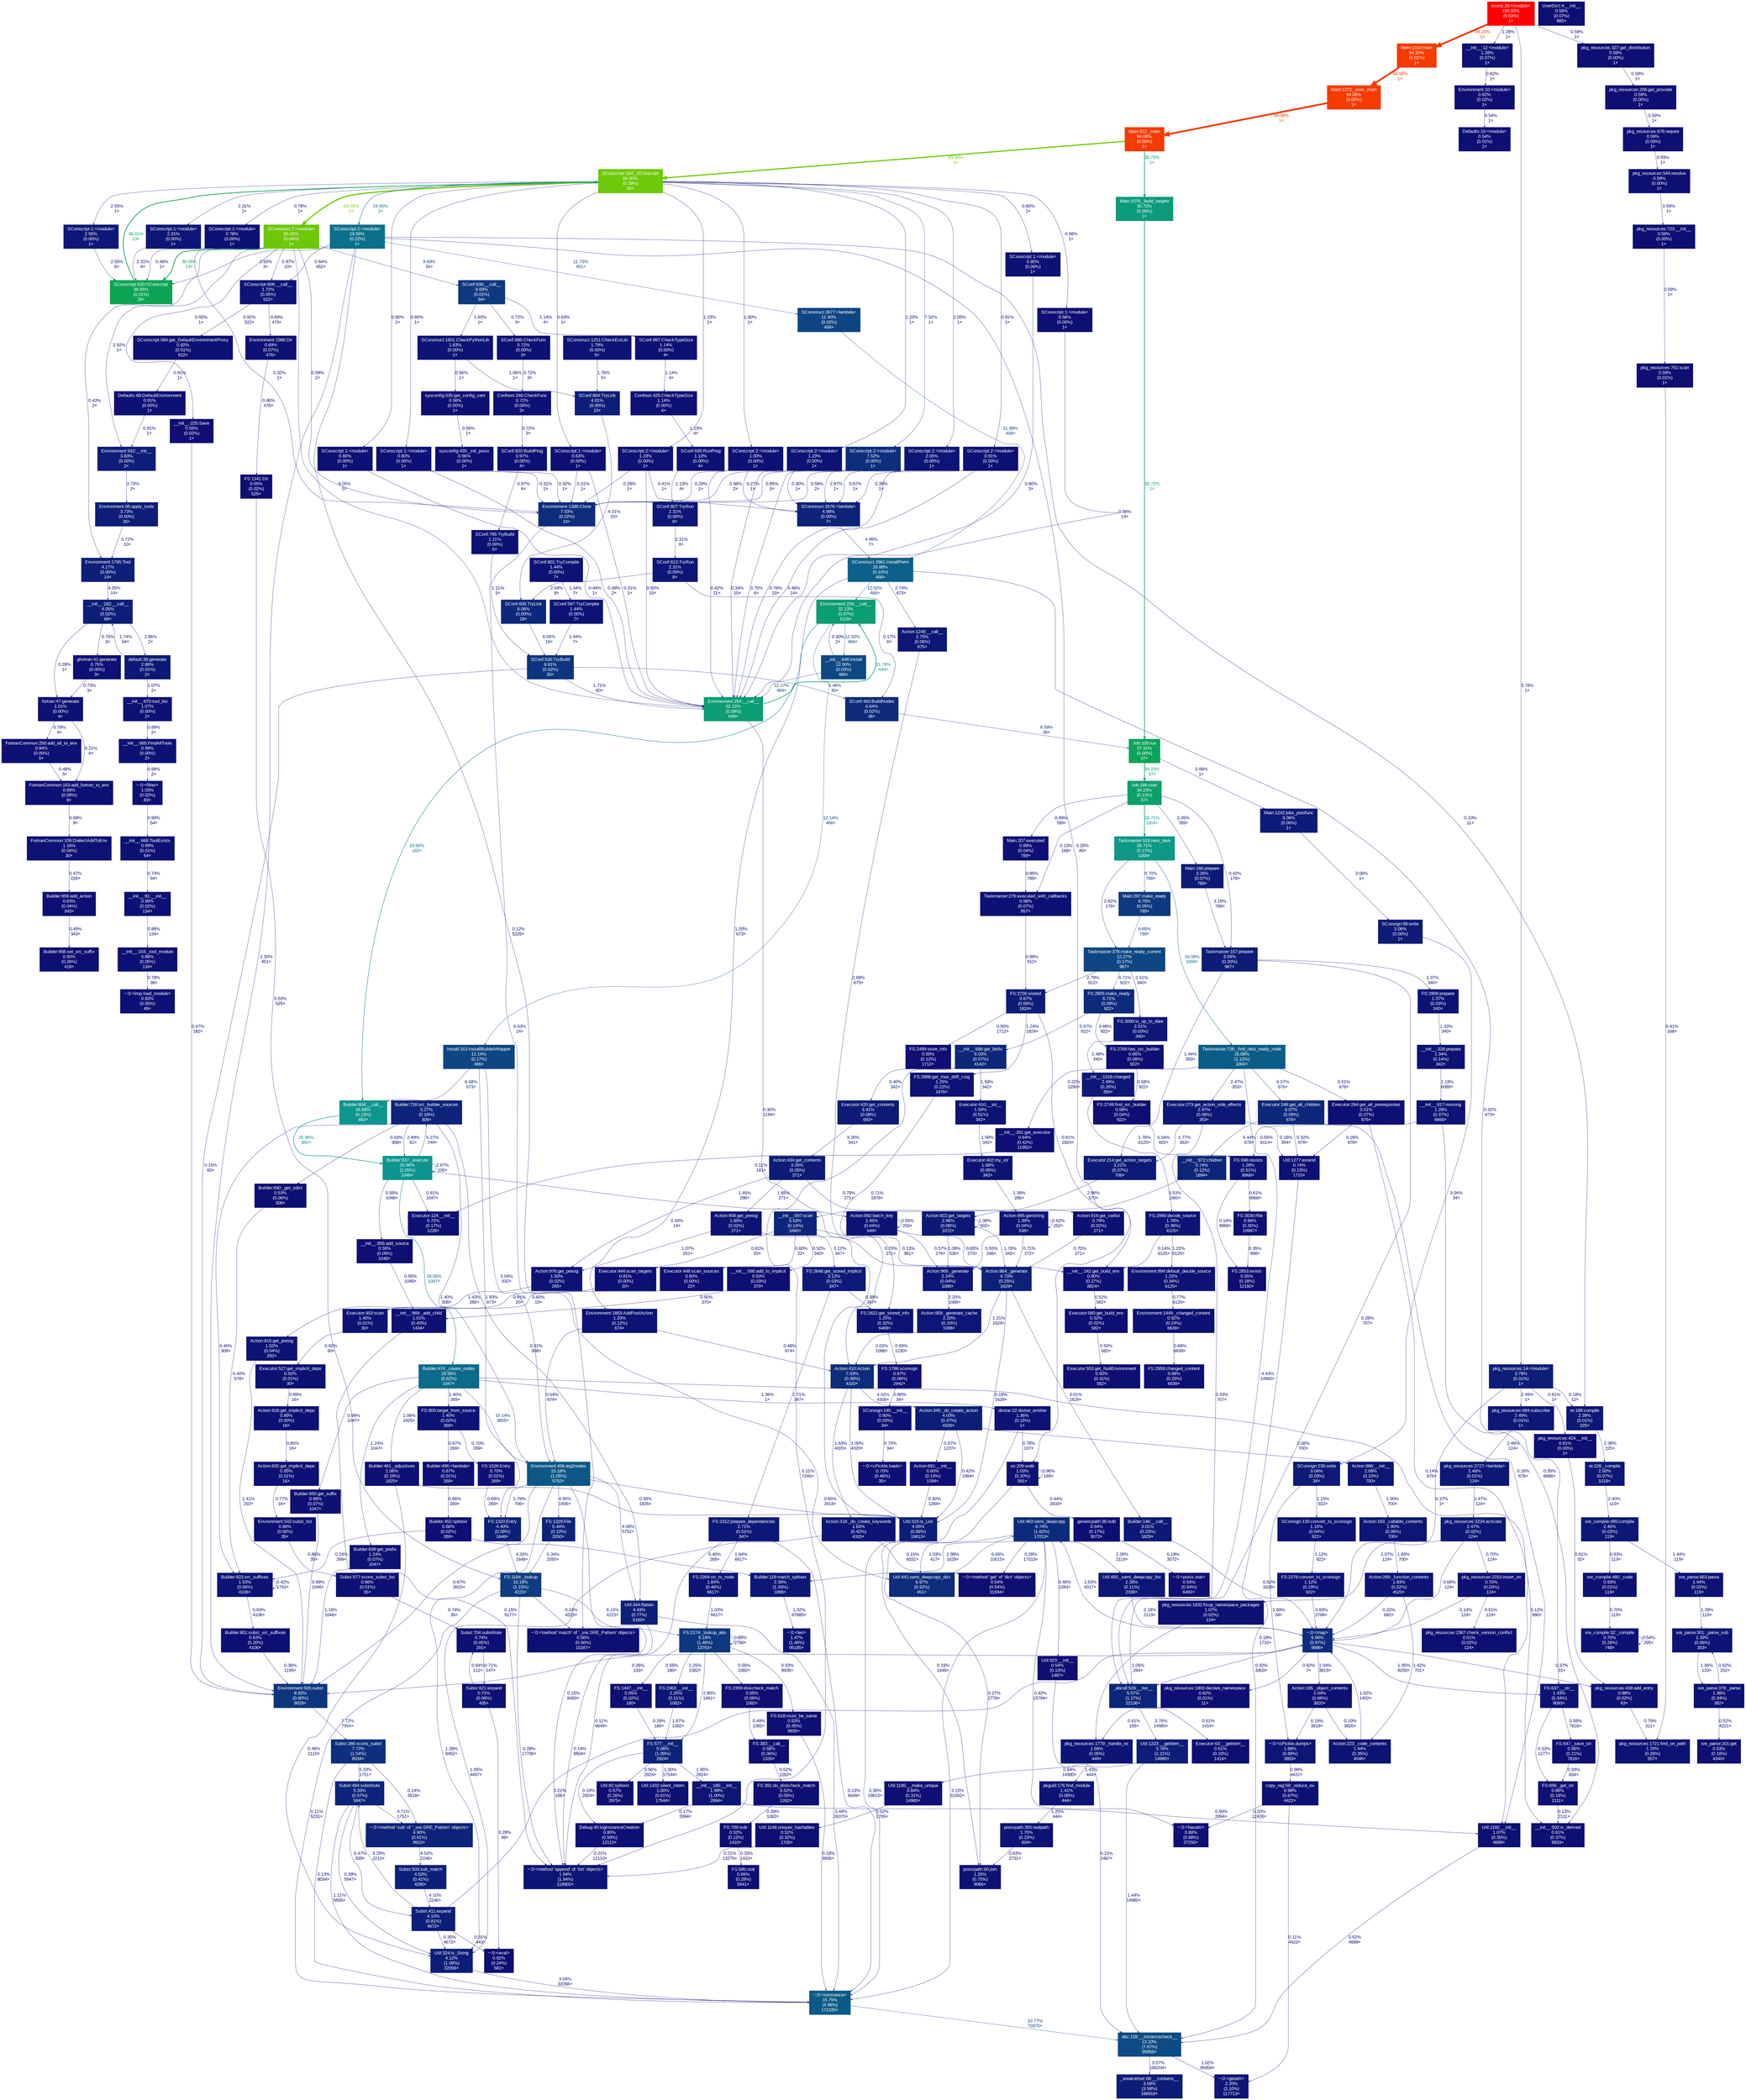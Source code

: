 digraph {
	graph [ranksep=0.25, fontname=Arial, nodesep=0.125];
	node [fontname=Arial, style=filled, height=0, width=0, shape=box, fontcolor=white];
	edge [fontname=Arial];
	0 [color="#0d377f", fontcolor="#ffffff", fontsize="10.00", label="FS:2174:_lookup_abs\n9.19%\n(1.46%)\n13763×"];
	0 -> 0 [color="#0d1074", label="0.89%\n2798×", arrowsize="0.35", fontsize="10.00", fontcolor="#0d1074", labeldistance="0.50", penwidth="0.50"];
	0 -> 1413 [color="#0d0f73", label="0.55%\n1082×", arrowsize="0.35", fontsize="10.00", fontcolor="#0d0f73", labeldistance="0.50", penwidth="0.50"];
	0 -> 908 [color="#0d1976", label="2.90%\n1661×", arrowsize="0.35", fontsize="10.00", fontcolor="#0d1976", labeldistance="0.50", penwidth="0.50"];
	0 -> 1368 [color="#0d0f73", label="0.55%\n180×", arrowsize="0.35", fontsize="10.00", fontcolor="#0d0f73", labeldistance="0.50", penwidth="0.50"];
	0 -> 1366 [color="#0d1676", label="2.25%\n1082×", arrowsize="0.35", fontsize="10.00", fontcolor="#0d1676", labeldistance="0.50", penwidth="0.50"];
	0 -> 504 [color="#0d0f73", label="0.53%\n9935×", arrowsize="0.35", fontsize="10.00", fontcolor="#0d0f73", labeldistance="0.50", penwidth="0.50"];
	1 [color="#0d3c80", fontcolor="#ffffff", fontsize="10.00", label="FS:1184:_lookup\n10.19%\n(1.15%)\n4223×"];
	1 -> 0 [color="#0d317d", label="8.15%\n4223×", arrowsize="0.35", fontsize="10.00", fontcolor="#0d317d", labeldistance="0.50", penwidth="0.50"];
	1 -> 1808 [color="#0d0e73", label="0.28%\n17736×", arrowsize="0.35", fontsize="10.00", fontcolor="#0d0e73", labeldistance="0.50", penwidth="0.50"];
	1 -> 500 [color="#0d0d73", label="0.11%\n5231×", arrowsize="0.35", fontsize="10.00", fontcolor="#0d0d73", labeldistance="0.50", penwidth="0.50"];
	1 -> 1625 [color="#0d0e73", label="0.24%\n4223×", arrowsize="0.35", fontsize="10.00", fontcolor="#0d0e73", labeldistance="0.50", penwidth="0.50"];
	2 [color="#0d1475", fontcolor="#ffffff", fontsize="10.00", label="FS:2264:str_to_node\n1.84%\n(0.46%)\n6617×"];
	2 -> 0 [color="#0d1174", label="1.03%\n6617×", arrowsize="0.35", fontsize="10.00", fontcolor="#0d1174", labeldistance="0.50", penwidth="0.50"];
	7 [color="#0c5c88", fontcolor="#ffffff", fontsize="10.00", label="Taskmaster:726:_find_next_ready_node\n16.08%\n(1.12%)\n1004×"];
	7 -> 550 [color="#0d1776", label="2.47%\n353×", arrowsize="0.35", fontsize="10.00", fontcolor="#0d1776", labeldistance="0.50", penwidth="0.50"];
	7 -> 1320 [color="#0d0f73", label="0.51%\n676×", arrowsize="0.35", fontsize="10.00", fontcolor="#0d0f73", labeldistance="0.50", penwidth="0.50"];
	7 -> 1049 [color="#0d2078", label="4.43%\n14980×", arrowsize="0.35", fontsize="10.00", fontcolor="#0d2078", labeldistance="0.50", penwidth="0.50"];
	7 -> 1013 [color="#0d277b", label="6.07%\n676×", arrowsize="0.35", fontsize="10.00", fontcolor="#0d277b", labeldistance="0.50", penwidth="0.50"];
	7 -> 279 [color="#0d0e73", label="0.22%\n1290×", arrowsize="0.35", fontsize="10.00", fontcolor="#0d0e73", labeldistance="0.50", penwidth="0.50"];
	16 [color="#0d1174", fontcolor="#ffffff", fontsize="10.00", label="__init__:666:ToolExists\n0.99%\n(0.01%)\n54×"];
	16 -> 1361 [color="#0d1074", label="0.74%\n54×", arrowsize="0.35", fontsize="10.00", fontcolor="#0d1074", labeldistance="0.50", penwidth="0.50"];
	20 [color="#0d1375", fontcolor="#ffffff", fontsize="10.00", label="Action:892:batch_key\n1.45%\n(0.04%)\n549×"];
	20 -> 356 [color="#0d0f73", label="0.57%\n276×", arrowsize="0.35", fontsize="10.00", fontcolor="#0d0f73", labeldistance="0.50", penwidth="0.50"];
	20 -> 20 [color="#0d0f73", label="0.55%\n253×", arrowsize="0.35", fontsize="10.00", fontcolor="#0d0f73", labeldistance="0.50", penwidth="0.50"];
	20 -> 1095 [color="#0d1074", label="0.83%\n273×", arrowsize="0.35", fontsize="10.00", fontcolor="#0d1074", labeldistance="0.50", penwidth="0.50"];
	21 [color="#0c958f", fontcolor="#ffffff", fontsize="10.00", label="Builder:537:_execute\n25.96%\n(1.05%)\n1048×"];
	21 -> 20 [color="#0d1375", label="1.45%\n296×", arrowsize="0.35", fontsize="10.00", fontcolor="#0d1375", labeldistance="0.50", penwidth="0.50"];
	21 -> 23 [color="#0c6a8b", label="18.56%\n1047×", arrowsize="0.43", fontsize="10.00", fontcolor="#0c6a8b", labeldistance="0.74", penwidth="0.74"];
	21 -> 290 [color="#0d0f74", label="0.61%\n1047×", arrowsize="0.35", fontsize="10.00", fontcolor="#0d0f74", labeldistance="0.50", penwidth="0.50"];
	21 -> 1246 [color="#0d0f73", label="0.55%\n1048×", arrowsize="0.35", fontsize="10.00", fontcolor="#0d0f73", labeldistance="0.50", penwidth="0.50"];
	21 -> 233 [color="#0d247a", label="5.27%\n249×", arrowsize="0.35", fontsize="10.00", fontcolor="#0d247a", labeldistance="0.50", penwidth="0.50"];
	21 -> 21 [color="#0d1977", label="2.97%\n105×", arrowsize="0.35", fontsize="10.00", fontcolor="#0d1977", labeldistance="0.50", penwidth="0.50"];
	22 [color="#0d1174", fontcolor="#ffffff", fontsize="10.00", label="Builder:461:_adjustixes\n1.06%\n(0.19%)\n1825×"];
	22 -> 512 [color="#0d0f73", label="0.46%\n2110×", arrowsize="0.35", fontsize="10.00", fontcolor="#0d0f73", labeldistance="0.50", penwidth="0.50"];
	22 -> 508 [color="#0d0e73", label="0.35%\n1825×", arrowsize="0.35", fontsize="10.00", fontcolor="#0d0e73", labeldistance="0.50", penwidth="0.50"];
	23 [color="#0c6a8b", fontcolor="#ffffff", fontsize="10.00", label="Builder:474:_create_nodes\n18.56%\n(0.62%)\n1047×"];
	23 -> 245 [color="#0d3b80", label="10.14%\n3805×", arrowsize="0.35", fontsize="10.00", fontcolor="#0d3b80", labeldistance="0.50", penwidth="0.50"];
	23 -> 294 [color="#0d1174", label="0.98%\n1047×", arrowsize="0.35", fontsize="10.00", fontcolor="#0d1174", labeldistance="0.50", penwidth="0.50"];
	23 -> 390 [color="#0d1274", label="1.24%\n1047×", arrowsize="0.35", fontsize="10.00", fontcolor="#0d1274", labeldistance="0.50", penwidth="0.50"];
	23 -> 269 [color="#0d1274", label="1.36%\n1×", arrowsize="0.35", fontsize="10.00", fontcolor="#0d1274", labeldistance="0.50", penwidth="0.50"];
	23 -> 22 [color="#0d1174", label="1.06%\n1825×", arrowsize="0.35", fontsize="10.00", fontcolor="#0d1174", labeldistance="0.50", penwidth="0.50"];
	23 -> 156 [color="#0d1375", label="1.40%\n269×", arrowsize="0.35", fontsize="10.00", fontcolor="#0d1375", labeldistance="0.50", penwidth="0.50"];
	23 -> 221 [color="#0d0d73", label="0.12%\n990×", arrowsize="0.35", fontsize="10.00", fontcolor="#0d0d73", labeldistance="0.50", penwidth="0.50"];
	31 [color="#0d1074", fontcolor="#ffffff", fontsize="10.00", label="Subst:621:expand\n0.71%\n(0.06%)\n435×"];
	31 -> 531 [color="#0d0f74", label="0.64%\n112×", arrowsize="0.35", fontsize="10.00", fontcolor="#0d0f74", labeldistance="0.50", penwidth="0.50"];
	31 -> 568 [color="#0d0e73", label="0.28%\n48×", arrowsize="0.35", fontsize="10.00", fontcolor="#0d0e73", labeldistance="0.50", penwidth="0.50"];
	43 [color="#0d1274", fontcolor="#ffffff", fontsize="10.00", label="SConscript:2:<module>\n1.23%\n(0.00%)\n1×"];
	43 -> 1333 [color="#0d0e73", label="0.30%\n1×", arrowsize="0.35", fontsize="10.00", fontcolor="#0d0e73", labeldistance="0.50", penwidth="0.50"];
	43 -> 732 [color="#0d0f73", label="0.56%\n2×", arrowsize="0.35", fontsize="10.00", fontcolor="#0d0f73", labeldistance="0.50", penwidth="0.50"];
	43 -> 1205 [color="#0d0e73", label="0.34%\n10×", arrowsize="0.35", fontsize="10.00", fontcolor="#0d0e73", labeldistance="0.50", penwidth="0.50"];
	44 [color="#6ec908", fontcolor="#ffffff", fontsize="10.00", label="SConscript:164:_SConscript\n63.30%\n(0.39%)\n30×"];
	44 -> 384 [color="#0d1074", label="0.80%\n1×", arrowsize="0.35", fontsize="10.00", fontcolor="#0d1074", labeldistance="0.50", penwidth="0.50"];
	44 -> 257 [color="#0d2e7c", label="7.52%\n1×", arrowsize="0.35", fontsize="10.00", fontcolor="#0d2e7c", labeldistance="0.50", penwidth="0.50"];
	44 -> 388 [color="#0d1074", label="0.91%\n1×", arrowsize="0.35", fontsize="10.00", fontcolor="#0d1074", labeldistance="0.50", penwidth="0.50"];
	44 -> 1177 [color="#0d1074", label="0.78%\n1×", arrowsize="0.35", fontsize="10.00", fontcolor="#0d1074", labeldistance="0.50", penwidth="0.50"];
	44 -> 1179 [color="#0d1776", label="2.55%\n1×", arrowsize="0.35", fontsize="10.00", fontcolor="#0d1776", labeldistance="0.50", penwidth="0.50"];
	44 -> 1181 [color="#0d1676", label="2.31%\n1×", arrowsize="0.35", fontsize="10.00", fontcolor="#0d1676", labeldistance="0.50", penwidth="0.50"];
	44 -> 1184 [color="#0d0f74", label="0.63%\n1×", arrowsize="0.35", fontsize="10.00", fontcolor="#0d0f74", labeldistance="0.50", penwidth="0.50"];
	44 -> 1185 [color="#0d1074", label="0.80%\n1×", arrowsize="0.35", fontsize="10.00", fontcolor="#0d1074", labeldistance="0.50", penwidth="0.50"];
	44 -> 43 [color="#0d1274", label="1.23%\n1×", arrowsize="0.35", fontsize="10.00", fontcolor="#0d1274", labeldistance="0.50", penwidth="0.50"];
	44 -> 686 [color="#0d0f73", label="0.56%\n1×", arrowsize="0.35", fontsize="10.00", fontcolor="#0d0f73", labeldistance="0.50", penwidth="0.50"];
	44 -> 1182 [color="#0d1074", label="0.80%\n1×", arrowsize="0.35", fontsize="10.00", fontcolor="#0d1074", labeldistance="0.50", penwidth="0.50"];
	44 -> 319 [color="#6cc808", label="63.03%\n1×", arrowsize="0.79", fontsize="10.00", fontcolor="#6cc808", labeldistance="2.52", penwidth="2.52"];
	44 -> 325 [color="#0c708c", label="19.55%\n1×", arrowsize="0.44", fontsize="10.00", fontcolor="#0c708c", labeldistance="0.78", penwidth="0.78"];
	44 -> 374 [color="#0d1575", label="2.05%\n1×", arrowsize="0.35", fontsize="10.00", fontcolor="#0d1575", labeldistance="0.50", penwidth="0.50"];
	44 -> 381 [color="#0d1274", label="1.23%\n1×", arrowsize="0.35", fontsize="10.00", fontcolor="#0d1274", labeldistance="0.50", penwidth="0.50"];
	44 -> 382 [color="#0d1174", label="1.00%\n1×", arrowsize="0.35", fontsize="10.00", fontcolor="#0d1174", labeldistance="0.50", penwidth="0.50"];
	48 [color="#0d1074", fontcolor="#ffffff", fontsize="10.00", label="~:0:<imp.load_module>\n0.83%\n(0.05%)\n49×"];
	50 [color="#0d347e", fontcolor="#ffffff", fontsize="10.00", label="SConf:526:TryBuild\n8.61%\n(0.02%)\n30×"];
	50 -> 365 [color="#0d0d73", label="0.15%\n60×", arrowsize="0.35", fontsize="10.00", fontcolor="#0d0d73", labeldistance="0.50", penwidth="0.50"];
	50 -> 338 [color="#0d297b", label="6.46%\n30×", arrowsize="0.35", fontsize="10.00", fontcolor="#0d297b", labeldistance="0.50", penwidth="0.50"];
	50 -> 1205 [color="#0d1475", label="1.71%\n60×", arrowsize="0.35", fontsize="10.00", fontcolor="#0d1475", labeldistance="0.50", penwidth="0.50"];
	57 [color="#0d0f74", fontcolor="#ffffff", fontsize="10.00", label="Environment:10:<module>\n0.62%\n(0.02%)\n1×"];
	57 -> 209 [color="#0d0f73", label="0.54%\n1×", arrowsize="0.35", fontsize="10.00", fontcolor="#0d0f73", labeldistance="0.50", penwidth="0.50"];
	85 [color="#0d1174", fontcolor="#ffffff", fontsize="10.00", label="Executor:527:get_implicit_deps\n0.92%\n(0.01%)\n30×"];
	85 -> 916 [color="#0d1074", label="0.89%\n16×", arrowsize="0.35", fontsize="10.00", fontcolor="#0d1074", labeldistance="0.50", penwidth="0.50"];
	87 [color="#0d1174", fontcolor="#ffffff", fontsize="10.00", label="~:0:<filter>\n1.03%\n(0.02%)\n83×"];
	87 -> 16 [color="#0d1174", label="0.99%\n54×", arrowsize="0.35", fontsize="10.00", fontcolor="#0d1174", labeldistance="0.50", penwidth="0.50"];
	94 [color="#f63b01", fontcolor="#ffffff", fontsize="10.00", label="Main:812:_main\n94.08%\n(0.00%)\n1×"];
	94 -> 44 [color="#6ec908", label="63.30%\n1×", arrowsize="0.80", fontsize="10.00", fontcolor="#6ec908", labeldistance="2.53", penwidth="2.53"];
	94 -> 635 [color="#0c9b7a", label="30.72%\n1×", arrowsize="0.55", fontsize="10.00", fontcolor="#0c9b7a", labeldistance="1.23", penwidth="1.23"];
	102 [color="#0d0f73", fontcolor="#ffffff", fontsize="10.00", label="Util:923:__init__\n0.54%\n(0.13%)\n1487×"];
	102 -> 723 [color="#0d0d73", label="0.15%\n1487×", arrowsize="0.35", fontsize="10.00", fontcolor="#0d0d73", labeldistance="0.50", penwidth="0.50"];
	111 [color="#0d1274", fontcolor="#ffffff", fontsize="10.00", label="FortranCommon:109:DialectAddToEnv\n1.16%\n(0.04%)\n30×"];
	111 -> 314 [color="#0d0f73", label="0.47%\n228×", arrowsize="0.35", fontsize="10.00", fontcolor="#0d0f73", labeldistance="0.50", penwidth="0.50"];
	113 [color="#0d2b7b", fontcolor="#ffffff", fontsize="10.00", label="Util:463:semi_deepcopy\n6.74%\n(1.62%)\n17013×"];
	113 -> 676 [color="#0d1676", label="2.28%\n2119×", arrowsize="0.35", fontsize="10.00", fontcolor="#0d1676", labeldistance="0.50", penwidth="0.50"];
	113 -> 102 [color="#0d0e73", label="0.40%\n1284×", arrowsize="0.35", fontsize="10.00", fontcolor="#0d0e73", labeldistance="0.50", penwidth="0.50"];
	113 -> 1520 [color="#0d0e73", label="0.42%\n15794×", arrowsize="0.35", fontsize="10.00", fontcolor="#0d0e73", labeldistance="0.50", penwidth="0.50"];
	113 -> 1139 [color="#0d1174", label="1.03%\n417×", arrowsize="0.35", fontsize="10.00", fontcolor="#0d1174", labeldistance="0.50", penwidth="0.50"];
	113 -> 500 [color="#0d1a77", label="3.15%\n31562×", arrowsize="0.35", fontsize="10.00", fontcolor="#0d1a77", labeldistance="0.50", penwidth="0.50"];
	113 -> 1877 [color="#0d0e73", label="0.28%\n17013×", arrowsize="0.35", fontsize="10.00", fontcolor="#0d0e73", labeldistance="0.50", penwidth="0.50"];
	115 [color="#0d1074", fontcolor="#ffffff", fontsize="10.00", label="gfortran:41:generate\n0.75%\n(0.00%)\n3×"];
	115 -> 553 [color="#0d1074", label="0.73%\n3×", arrowsize="0.35", fontsize="10.00", fontcolor="#0d1074", labeldistance="0.50", penwidth="0.50"];
	138 [color="#f63a01", fontcolor="#ffffff", fontsize="10.00", label="Main:1310:main\n94.20%\n(0.01%)\n1×"];
	138 -> 533 [color="#f63b01", label="94.08%\n1×", arrowsize="0.97", fontsize="10.00", fontcolor="#f63b01", labeldistance="3.76", penwidth="3.76"];
	150 [color="#0d277a", fontcolor="#ffffff", fontsize="10.00", label="__init__:686:get_binfo\n6.03%\n(0.57%)\n4142×"];
	150 -> 1808 [color="#0d0d73", label="0.11%\n7245×", arrowsize="0.35", fontsize="10.00", fontcolor="#0d0d73", labeldistance="0.50", penwidth="0.50"];
	150 -> 944 [color="#0d1b77", label="3.40%\n342×", arrowsize="0.35", fontsize="10.00", fontcolor="#0d1b77", labeldistance="0.50", penwidth="0.50"];
	150 -> 447 [color="#0d1375", label="1.59%\n342×", arrowsize="0.35", fontsize="10.00", fontcolor="#0d1375", labeldistance="0.50", penwidth="0.50"];
	152 [color="#0d1776", fontcolor="#ffffff", fontsize="10.00", label="sre_compile:495:compile\n2.40%\n(0.02%)\n119×"];
	152 -> 623 [color="#0d1174", label="0.93%\n119×", arrowsize="0.35", fontsize="10.00", fontcolor="#0d1174", labeldistance="0.50", penwidth="0.50"];
	152 -> 659 [color="#0d1375", label="1.44%\n119×", arrowsize="0.35", fontsize="10.00", fontcolor="#0d1375", labeldistance="0.50", penwidth="0.50"];
	155 [color="#0d1074", fontcolor="#ffffff", fontsize="10.00", label="Builder:496:<lambda>\n0.67%\n(0.01%)\n269×"];
	155 -> 1437 [color="#0d0f74", label="0.66%\n269×", arrowsize="0.35", fontsize="10.00", fontcolor="#0d0f74", labeldistance="0.50", penwidth="0.50"];
	156 [color="#0d1375", fontcolor="#ffffff", fontsize="10.00", label="FS:803:target_from_source\n1.40%\n(0.02%)\n269×"];
	156 -> 155 [color="#0d1074", label="0.67%\n269×", arrowsize="0.35", fontsize="10.00", fontcolor="#0d1074", labeldistance="0.50", penwidth="0.50"];
	156 -> 246 [color="#0d1074", label="0.70%\n269×", arrowsize="0.35", fontsize="10.00", fontcolor="#0d1074", labeldistance="0.50", penwidth="0.50"];
	163 [color="#0ba069", fontcolor="#ffffff", fontsize="10.00", label="Job:186:start\n34.23%\n(0.13%)\n37×"];
	163 -> 1032 [color="#0d1b77", label="3.26%\n789×", arrowsize="0.35", fontsize="10.00", fontcolor="#0d1b77", labeldistance="0.50", penwidth="0.50"];
	163 -> 941 [color="#0d0d73", label="0.13%\n168×", arrowsize="0.35", fontsize="10.00", fontcolor="#0d0d73", labeldistance="0.50", penwidth="0.50"];
	163 -> 282 [color="#0c9884", label="28.71%\n1004×", arrowsize="0.54", fontsize="10.00", fontcolor="#0c9884", labeldistance="1.15", penwidth="1.15"];
	163 -> 284 [color="#0d0e73", label="0.42%\n178×", arrowsize="0.35", fontsize="10.00", fontcolor="#0d0e73", labeldistance="0.50", penwidth="0.50"];
	163 -> 223 [color="#0d1074", label="0.89%\n789×", arrowsize="0.35", fontsize="10.00", fontcolor="#0d1074", labeldistance="0.50", penwidth="0.50"];
	165 [color="#0d1375", fontcolor="#ffffff", fontsize="10.00", label="Builder:823:src_suffixes\n1.53%\n(0.56%)\n4106×"];
	165 -> 301 [color="#0d0f74", label="0.63%\n4106×", arrowsize="0.35", fontsize="10.00", fontcolor="#0d0f74", labeldistance="0.50", penwidth="0.50"];
	165 -> 165 [color="#0d0e73", label="0.42%\n1752×", arrowsize="0.35", fontsize="10.00", fontcolor="#0d0e73", labeldistance="0.50", penwidth="0.50"];
	166 [color="#0d0f73", fontcolor="#ffffff", fontsize="10.00", label="Builder:690:_get_sdict\n0.53%\n(0.06%)\n308×"];
	166 -> 165 [color="#0d0e73", label="0.40%\n578×", arrowsize="0.35", fontsize="10.00", fontcolor="#0d0e73", labeldistance="0.50", penwidth="0.50"];
	178 [color="#0d1074", fontcolor="#ffffff", fontsize="10.00", label="FS:2959:changed_content\n0.68%\n(0.25%)\n6639×"];
	179 [color="#0d1174", fontcolor="#ffffff", fontsize="10.00", label="Environment:1449:_changed_content\n0.92%\n(0.24%)\n6639×"];
	179 -> 178 [color="#0d1074", label="0.68%\n6639×", arrowsize="0.35", fontsize="10.00", fontcolor="#0d1074", labeldistance="0.50", penwidth="0.50"];
	182 [color="#0d1e78", fontcolor="#ffffff", fontsize="10.00", label="__init__:162:__call__\n4.05%\n(0.02%)\n68×"];
	182 -> 553 [color="#0d0e73", label="0.28%\n1×", arrowsize="0.35", fontsize="10.00", fontcolor="#0d0e73", labeldistance="0.50", penwidth="0.50"];
	182 -> 601 [color="#0d1976", label="2.86%\n2×", arrowsize="0.35", fontsize="10.00", fontcolor="#0d1976", labeldistance="0.50", penwidth="0.50"];
	182 -> 115 [color="#0d1074", label="0.75%\n3×", arrowsize="0.35", fontsize="10.00", fontcolor="#0d1074", labeldistance="0.50", penwidth="0.50"];
	197 [color="#0d1274", fontcolor="#ffffff", fontsize="10.00", label="FS:2621:get_stored_info\n1.25%\n(0.32%)\n6469×"];
	197 -> 1451 [color="#0d1074", label="0.83%\n1230×", arrowsize="0.35", fontsize="10.00", fontcolor="#0d1074", labeldistance="0.50", penwidth="0.50"];
	201 [color="#0d1274", fontcolor="#ffffff", fontsize="10.00", label="__init__:12:<module>\n1.28%\n(0.07%)\n1×"];
	201 -> 57 [color="#0d0f74", label="0.62%\n1×", arrowsize="0.35", fontsize="10.00", fontcolor="#0d0f74", labeldistance="0.50", penwidth="0.50"];
	203 [color="#0d397f", fontcolor="#ffffff", fontsize="10.00", label="SConf:636:__call__\n9.69%\n(0.01%)\n34×"];
	203 -> 1553 [color="#0d1174", label="1.14%\n4×", arrowsize="0.35", fontsize="10.00", fontcolor="#0d1174", labeldistance="0.50", penwidth="0.50"];
	203 -> 698 [color="#0d1475", label="1.63%\n1×", arrowsize="0.35", fontsize="10.00", fontcolor="#0d1475", labeldistance="0.50", penwidth="0.50"];
	203 -> 328 [color="#0d1074", label="0.72%\n3×", arrowsize="0.35", fontsize="10.00", fontcolor="#0d1074", labeldistance="0.50", penwidth="0.50"];
	209 [color="#0d0f73", fontcolor="#ffffff", fontsize="10.00", label="Defaults:10:<module>\n0.54%\n(0.01%)\n1×"];
	217 [color="#0d4683", fontcolor="#ffffff", fontsize="10.00", label="Taskmaster:378:make_ready_current\n12.27%\n(0.17%)\n967×"];
	217 -> 928 [color="#0d2a7b", label="6.71%\n922×", arrowsize="0.35", fontsize="10.00", fontcolor="#0d2a7b", labeldistance="0.50", penwidth="0.50"];
	217 -> 1040 [color="#0d1776", label="2.51%\n340×", arrowsize="0.35", fontsize="10.00", fontcolor="#0d1776", labeldistance="0.50", penwidth="0.50"];
	217 -> 218 [color="#0d1976", label="2.79%\n912×", arrowsize="0.35", fontsize="10.00", fontcolor="#0d1976", labeldistance="0.50", penwidth="0.50"];
	218 [color="#0d1c77", fontcolor="#ffffff", fontsize="10.00", label="FS:2726:visited\n3.67%\n(0.59%)\n1824×"];
	218 -> 582 [color="#0d1274", label="1.24%\n1824×", arrowsize="0.35", fontsize="10.00", fontcolor="#0d1274", labeldistance="0.50", penwidth="0.50"];
	218 -> 847 [color="#0d0f73", label="0.50%\n1712×", arrowsize="0.35", fontsize="10.00", fontcolor="#0d0f73", labeldistance="0.50", penwidth="0.50"];
	218 -> 280 [color="#0d0f74", label="0.61%\n1824×", arrowsize="0.35", fontsize="10.00", fontcolor="#0d0f74", labeldistance="0.50", penwidth="0.50"];
	219 [color="#0d257a", fontcolor="#ffffff", fontsize="10.00", label="__init__:597:scan\n5.53%\n(0.14%)\n1660×"];
	219 -> 1105 [color="#0d1074", label="0.81%\n20×", arrowsize="0.35", fontsize="10.00", fontcolor="#0d1074", labeldistance="0.50", penwidth="0.50"];
	219 -> 1422 [color="#0d0f74", label="0.60%\n22×", arrowsize="0.35", fontsize="10.00", fontcolor="#0d0f74", labeldistance="0.50", penwidth="0.50"];
	219 -> 280 [color="#0d0d73", label="0.13%\n361×", arrowsize="0.35", fontsize="10.00", fontcolor="#0d0d73", labeldistance="0.50", penwidth="0.50"];
	219 -> 1054 [color="#0d0f73", label="0.52%\n340×", arrowsize="0.35", fontsize="10.00", fontcolor="#0d0f73", labeldistance="0.50", penwidth="0.50"];
	219 -> 863 [color="#0d1a77", label="3.12%\n347×", arrowsize="0.35", fontsize="10.00", fontcolor="#0d1a77", labeldistance="0.50", penwidth="0.50"];
	221 [color="#0d0f74", fontcolor="#ffffff", fontsize="10.00", label="__init__:502:is_derived\n0.61%\n(0.37%)\n9833×"];
	222 [color="#0d1776", fontcolor="#ffffff", fontsize="10.00", label="__init__:1018:changed\n2.49%\n(0.26%)\n350×"];
	222 -> 332 [color="#0d1475", label="1.76%\n6125×", arrowsize="0.35", fontsize="10.00", fontcolor="#0d1475", labeldistance="0.50", penwidth="0.50"];
	223 [color="#0d1074", fontcolor="#ffffff", fontsize="10.00", label="Main:207:executed\n0.89%\n(0.04%)\n789×"];
	223 -> 941 [color="#0d1074", label="0.85%\n789×", arrowsize="0.35", fontsize="10.00", fontcolor="#0d1074", labeldistance="0.50", penwidth="0.50"];
	233 [color="#0d247a", fontcolor="#ffffff", fontsize="10.00", label="Builder:716:src_builder_sources\n5.27%\n(0.16%)\n308×"];
	233 -> 165 [color="#0d0f73", label="0.45%\n308×", arrowsize="0.35", fontsize="10.00", fontcolor="#0d0f73", labeldistance="0.50", penwidth="0.50"];
	233 -> 166 [color="#0d0f73", label="0.53%\n308×", arrowsize="0.35", fontsize="10.00", fontcolor="#0d0f73", labeldistance="0.50", penwidth="0.50"];
	233 -> 21 [color="#0d1776", label="2.49%\n61×", arrowsize="0.35", fontsize="10.00", fontcolor="#0d1776", labeldistance="0.50", penwidth="0.50"];
	233 -> 525 [color="#0d0e73", label="0.31%\n308×", arrowsize="0.35", fontsize="10.00", fontcolor="#0d0e73", labeldistance="0.50", penwidth="0.50"];
	233 -> 245 [color="#0d1375", label="1.40%\n308×", arrowsize="0.35", fontsize="10.00", fontcolor="#0d1375", labeldistance="0.50", penwidth="0.50"];
	234 [color="#0d267a", fontcolor="#ffffff", fontsize="10.00", label="__init__:972:children\n5.74%\n(0.12%)\n1694×"];
	234 -> 219 [color="#0d257a", label="5.53%\n1660×", arrowsize="0.35", fontsize="10.00", fontcolor="#0d257a", labeldistance="0.50", penwidth="0.50"];
	237 [color="#0d2c7c", fontcolor="#ffffff", fontsize="10.00", label="~:0:<map>\n6.96%\n(0.97%)\n9886×"];
	237 -> 646 [color="#0d0e73", label="0.37%\n31×", arrowsize="0.35", fontsize="10.00", fontcolor="#0d0e73", labeldistance="0.50", penwidth="0.50"];
	237 -> 450 [color="#0d0f74", label="0.62%\n7×", arrowsize="0.35", fontsize="10.00", fontcolor="#0d0f74", labeldistance="0.50", penwidth="0.50"];
	237 -> 1049 [color="#0d0e73", label="0.32%\n3303×", arrowsize="0.35", fontsize="10.00", fontcolor="#0d0e73", labeldistance="0.50", penwidth="0.50"];
	237 -> 416 [color="#0d1174", label="1.04%\n3819×", arrowsize="0.35", fontsize="10.00", fontcolor="#0d1174", labeldistance="0.50", penwidth="0.50"];
	237 -> 706 [color="#0d1174", label="1.05%\n8250×", arrowsize="0.35", fontsize="10.00", fontcolor="#0d1174", labeldistance="0.50", penwidth="0.50"];
	237 -> 365 [color="#0d0e73", label="0.26%\n133×", arrowsize="0.35", fontsize="10.00", fontcolor="#0d0e73", labeldistance="0.50", penwidth="0.50"];
	237 -> 113 [color="#0d1475", label="1.63%\n4317×", arrowsize="0.35", fontsize="10.00", fontcolor="#0d1475", labeldistance="0.50", penwidth="0.50"];
	242 [color="#0d1676", fontcolor="#ffffff", fontsize="10.00", label="SConf:613:TryRun\n2.31%\n(0.00%)\n8×"];
	242 -> 338 [color="#0d0d73", label="0.17%\n6×", arrowsize="0.35", fontsize="10.00", fontcolor="#0d0d73", labeldistance="0.50", penwidth="0.50"];
	242 -> 471 [color="#0d1575", label="2.04%\n8×", arrowsize="0.35", fontsize="10.00", fontcolor="#0d1575", labeldistance="0.50", penwidth="0.50"];
	243 [color="#0d2078", fontcolor="#ffffff", fontsize="10.00", label="FS:1320:Entry\n4.40%\n(0.08%)\n1648×"];
	243 -> 1 [color="#0d1f78", label="4.33%\n1648×", arrowsize="0.35", fontsize="10.00", fontcolor="#0d1f78", labeldistance="0.50", penwidth="0.50"];
	244 [color="#0d4682", fontcolor="#ffffff", fontsize="10.00", label="install:313:InstallBuilderWrapper\n12.14%\n(0.17%)\n466×"];
	244 -> 787 [color="#0d2a7b", label="6.68%\n673×", arrowsize="0.35", fontsize="10.00", fontcolor="#0d2a7b", labeldistance="0.50", penwidth="0.50"];
	244 -> 243 [color="#0d1575", label="1.93%\n673×", arrowsize="0.35", fontsize="10.00", fontcolor="#0d1575", labeldistance="0.50", penwidth="0.50"];
	244 -> 245 [color="#0d1a77", label="3.04%\n932×", arrowsize="0.35", fontsize="10.00", fontcolor="#0d1a77", labeldistance="0.50", penwidth="0.50"];
	245 [color="#0c5786", fontcolor="#ffffff", fontsize="10.00", label="Environment:456:arg2nodes\n15.18%\n(1.05%)\n5752×"];
	245 -> 512 [color="#0d1375", label="1.39%\n8452×", arrowsize="0.35", fontsize="10.00", fontcolor="#0d1375", labeldistance="0.50", penwidth="0.50"];
	245 -> 365 [color="#0d0f74", label="0.67%\n2615×", arrowsize="0.35", fontsize="10.00", fontcolor="#0d0f74", labeldistance="0.50", penwidth="0.50"];
	245 -> 525 [color="#0d1e78", label="4.09%\n5752×", arrowsize="0.35", fontsize="10.00", fontcolor="#0d1e78", labeldistance="0.50", penwidth="0.50"];
	245 -> 1808 [color="#0d0d73", label="0.15%\n8450×", arrowsize="0.35", fontsize="10.00", fontcolor="#0d0d73", labeldistance="0.50", penwidth="0.50"];
	245 -> 243 [color="#0d1475", label="1.79%\n706×", arrowsize="0.35", fontsize="10.00", fontcolor="#0d1475", labeldistance="0.50", penwidth="0.50"];
	245 -> 508 [color="#0d0f74", label="0.65%\n2618×", arrowsize="0.35", fontsize="10.00", fontcolor="#0d0f74", labeldistance="0.50", penwidth="0.50"];
	245 -> 1022 [color="#0d2279", label="4.95%\n1906×", arrowsize="0.35", fontsize="10.00", fontcolor="#0d2279", labeldistance="0.50", penwidth="0.50"];
	246 [color="#0d1074", fontcolor="#ffffff", fontsize="10.00", label="FS:1528:Entry\n0.70%\n(0.01%)\n269×"];
	246 -> 243 [color="#0d1074", label="0.69%\n269×", arrowsize="0.35", fontsize="10.00", fontcolor="#0d1074", labeldistance="0.50", penwidth="0.50"];
	248 [color="#0d0f74", fontcolor="#ffffff", fontsize="10.00", label="FS:685:stat\n0.65%\n(0.28%)\n5541×"];
	250 [color="#0d0f73", fontcolor="#ffffff", fontsize="10.00", label="FS:709:isdir\n0.52%\n(0.12%)\n1410×"];
	250 -> 248 [color="#0d0e73", label="0.33%\n1410×", arrowsize="0.35", fontsize="10.00", fontcolor="#0d0e73", labeldistance="0.50", penwidth="0.50"];
	253 [color="#0d1074", fontcolor="#ffffff", fontsize="10.00", label="FS:656:_get_str\n0.86%\n(0.19%)\n2111×"];
	253 -> 221 [color="#0d0d73", label="0.13%\n2111×", arrowsize="0.35", fontsize="10.00", fontcolor="#0d0d73", labeldistance="0.50", penwidth="0.50"];
	257 [color="#0d2e7c", fontcolor="#ffffff", fontsize="10.00", label="SConscript:2:<module>\n7.52%\n(0.00%)\n1×"];
	257 -> 1205 [color="#0d1d78", label="3.75%\n6×", arrowsize="0.35", fontsize="10.00", fontcolor="#0d1d78", labeldistance="0.50", penwidth="0.50"];
	257 -> 732 [color="#0d1074", label="0.85%\n3×", arrowsize="0.35", fontsize="10.00", fontcolor="#0d1074", labeldistance="0.50", penwidth="0.50"];
	257 -> 1333 [color="#0d1976", label="2.87%\n1×", arrowsize="0.35", fontsize="10.00", fontcolor="#0d1976", labeldistance="0.50", penwidth="0.50"];
	264 [color="#0d0f73", fontcolor="#ffffff", fontsize="10.00", label="sysconfig:435:_init_posix\n0.56%\n(0.00%)\n1×"];
	269 [color="#0d1274", fontcolor="#ffffff", fontsize="10.00", label="disttar:22:disttar_emitter\n1.36%\n(0.15%)\n1×"];
	269 -> 841 [color="#0d1074", label="0.78%\n107×", arrowsize="0.35", fontsize="10.00", fontcolor="#0d1074", labeldistance="0.50", penwidth="0.50"];
	269 -> 496 [color="#0d0d73", label="0.15%\n1645×", arrowsize="0.35", fontsize="10.00", fontcolor="#0d0d73", labeldistance="0.50", penwidth="0.50"];
	278 [color="#0d1d78", fontcolor="#ffffff", fontsize="10.00", label="pkg_resources:14:<module>\n3.78%\n(0.01%)\n1×"];
	278 -> 1316 [color="#0d0d73", label="0.18%\n12×", arrowsize="0.35", fontsize="10.00", fontcolor="#0d0d73", labeldistance="0.50", penwidth="0.50"];
	278 -> 593 [color="#0d1776", label="2.49%\n1×", arrowsize="0.35", fontsize="10.00", fontcolor="#0d1776", labeldistance="0.50", penwidth="0.50"];
	278 -> 237 [color="#0d0e73", label="0.37%\n1×", arrowsize="0.35", fontsize="10.00", fontcolor="#0d0e73", labeldistance="0.50", penwidth="0.50"];
	278 -> 639 [color="#0d0f74", label="0.61%\n1×", arrowsize="0.35", fontsize="10.00", fontcolor="#0d0f74", labeldistance="0.50", penwidth="0.50"];
	279 [color="#0d0f74", fontcolor="#ffffff", fontsize="10.00", label="__init__:261:get_executor\n0.64%\n(0.42%)\n11952×"];
	279 -> 290 [color="#0d0d73", label="0.11%\n181×", arrowsize="0.35", fontsize="10.00", fontcolor="#0d0d73", labeldistance="0.50", penwidth="0.50"];
	280 [color="#0d1074", fontcolor="#ffffff", fontsize="10.00", label="__init__:242:get_build_env\n0.90%\n(0.27%)\n8824×"];
	280 -> 913 [color="#0d0f73", label="0.52%\n582×", arrowsize="0.35", fontsize="10.00", fontcolor="#0d0f73", labeldistance="0.50", penwidth="0.50"];
	281 [color="#0d1274", fontcolor="#ffffff", fontsize="10.00", label="Environment:1853:AddPostAction\n1.20%\n(0.12%)\n674×"];
	281 -> 245 [color="#0d0f73", label="0.54%\n674×", arrowsize="0.35", fontsize="10.00", fontcolor="#0d0f73", labeldistance="0.50", penwidth="0.50"];
	281 -> 819 [color="#0d0f73", label="0.48%\n674×", arrowsize="0.35", fontsize="10.00", fontcolor="#0d0f73", labeldistance="0.50", penwidth="0.50"];
	282 [color="#0c9884", fontcolor="#ffffff", fontsize="10.00", label="Taskmaster:918:next_task\n28.71%\n(0.17%)\n1004×"];
	282 -> 1669 [color="#0d397f", label="9.70%\n789×", arrowsize="0.35", fontsize="10.00", fontcolor="#0d397f", labeldistance="0.50", penwidth="0.50"];
	282 -> 7 [color="#0c5c88", label="16.08%\n1004×", arrowsize="0.40", fontsize="10.00", fontcolor="#0c5c88", labeldistance="0.64", penwidth="0.64"];
	282 -> 217 [color="#0d1876", label="2.62%\n178×", arrowsize="0.35", fontsize="10.00", fontcolor="#0d1876", labeldistance="0.50", penwidth="0.50"];
	284 [color="#0d1c77", fontcolor="#ffffff", fontsize="10.00", label="Taskmaster:157:prepare\n3.59%\n(0.20%)\n967×"];
	284 -> 976 [color="#0d1275", label="1.37%\n340×", arrowsize="0.35", fontsize="10.00", fontcolor="#0d1275", labeldistance="0.50", penwidth="0.50"];
	284 -> 1106 [color="#0d1375", label="1.44%\n353×", arrowsize="0.35", fontsize="10.00", fontcolor="#0d1375", labeldistance="0.50", penwidth="0.50"];
	284 -> 1049 [color="#0d0e73", label="0.28%\n707×", arrowsize="0.35", fontsize="10.00", fontcolor="#0d0e73", labeldistance="0.50", penwidth="0.50"];
	288 [color="#0d1375", fontcolor="#ffffff", fontsize="10.00", label="pkgutil:176:find_module\n1.41%\n(0.06%)\n444×"];
	288 -> 703 [color="#0d1274", label="1.25%\n444×", arrowsize="0.35", fontsize="10.00", fontcolor="#0d1274", labeldistance="0.50", penwidth="0.50"];
	290 [color="#0d1074", fontcolor="#ffffff", fontsize="10.00", label="Executor:124:__init__\n0.72%\n(0.17%)\n1228×"];
	292 [color="#0d1074", fontcolor="#ffffff", fontsize="10.00", label="Action:919:get_varlist\n0.79%\n(0.02%)\n271×"];
	292 -> 1095 [color="#0d1074", label="0.70%\n271×", arrowsize="0.35", fontsize="10.00", fontcolor="#0d1074", labeldistance="0.50", penwidth="0.50"];
	293 [color="#0d1b77", fontcolor="#ffffff", fontsize="10.00", label="Action:434:get_contents\n3.26%\n(0.05%)\n371×"];
	293 -> 1331 [color="#0d0f73", label="0.43%\n14×", arrowsize="0.35", fontsize="10.00", fontcolor="#0d0f73", labeldistance="0.50", penwidth="0.50"];
	293 -> 1492 [color="#0d1475", label="1.85%\n271×", arrowsize="0.35", fontsize="10.00", fontcolor="#0d1475", labeldistance="0.50", penwidth="0.50"];
	293 -> 292 [color="#0d1074", label="0.79%\n271×", arrowsize="0.35", fontsize="10.00", fontcolor="#0d1074", labeldistance="0.50", penwidth="0.50"];
	294 [color="#0d1174", fontcolor="#ffffff", fontsize="10.00", label="Builder:650:get_suffix\n0.98%\n(0.07%)\n1047×"];
	294 -> 365 [color="#0d1074", label="0.89%\n1046×", arrowsize="0.35", fontsize="10.00", fontcolor="#0d1074", labeldistance="0.50", penwidth="0.50"];
	301 [color="#0d0f74", fontcolor="#ffffff", fontsize="10.00", label="Builder:801:subst_src_suffixes\n0.63%\n(0.20%)\n4106×"];
	301 -> 365 [color="#0d0e73", label="0.36%\n1195×", arrowsize="0.35", fontsize="10.00", fontcolor="#0d0e73", labeldistance="0.50", penwidth="0.50"];
	309 [color="#0d1876", fontcolor="#ffffff", fontsize="10.00", label="FS:2312:prepare_dependencies\n2.71%\n(0.51%)\n347×"];
	309 -> 2 [color="#0d1475", label="1.84%\n6617×", arrowsize="0.35", fontsize="10.00", fontcolor="#0d1475", labeldistance="0.50", penwidth="0.50"];
	309 -> 1808 [color="#0d0d73", label="0.11%\n6649×", arrowsize="0.35", fontsize="10.00", fontcolor="#0d0d73", labeldistance="0.50", penwidth="0.50"];
	309 -> 500 [color="#0d0d73", label="0.13%\n6649×", arrowsize="0.35", fontsize="10.00", fontcolor="#0d0d73", labeldistance="0.50", penwidth="0.50"];
	314 [color="#0d0f74", fontcolor="#ffffff", fontsize="10.00", label="Builder:859:add_action\n0.63%\n(0.04%)\n343×"];
	314 -> 1159 [color="#0d0f73", label="0.49%\n343×", arrowsize="0.35", fontsize="10.00", fontcolor="#0d0f73", labeldistance="0.50", penwidth="0.50"];
	319 [color="#6cc808", fontcolor="#ffffff", fontsize="10.00", label="SConstruct:7:<module>\n63.03%\n(0.04%)\n1×"];
	319 -> 1205 [color="#0d317d", label="8.05%\n5×", arrowsize="0.35", fontsize="10.00", fontcolor="#0d317d", labeldistance="0.50", penwidth="0.50"];
	319 -> 203 [color="#0d397f", label="9.69%\n34×", arrowsize="0.35", fontsize="10.00", fontcolor="#0d397f", labeldistance="0.50", penwidth="0.50"];
	319 -> 465 [color="#0ba555", label="38.05%\n13×", arrowsize="0.62", fontsize="10.00", fontcolor="#0ba555", labeldistance="1.52", penwidth="1.52"];
	319 -> 732 [color="#0d0f74", label="0.59%\n2×", arrowsize="0.35", fontsize="10.00", fontcolor="#0d0f74", labeldistance="0.50", penwidth="0.50"];
	319 -> 739 [color="#0d1976", label="2.92%\n1×", arrowsize="0.35", fontsize="10.00", fontcolor="#0d1976", labeldistance="0.50", penwidth="0.50"];
	319 -> 497 [color="#0d1174", label="0.97%\n10×", arrowsize="0.35", fontsize="10.00", fontcolor="#0d1174", labeldistance="0.50", penwidth="0.50"];
	319 -> 370 [color="#0d0f73", label="0.55%\n1×", arrowsize="0.35", fontsize="10.00", fontcolor="#0d0f73", labeldistance="0.50", penwidth="0.50"];
	319 -> 383 [color="#0d0f73", label="0.43%\n2×", arrowsize="0.35", fontsize="10.00", fontcolor="#0d0f73", labeldistance="0.50", penwidth="0.50"];
	321 [color="#0d2f7d", fontcolor="#ffffff", fontsize="10.00", label="Subst:386:scons_subst\n7.72%\n(1.54%)\n8034×"];
	321 -> 500 [color="#0d0d73", label="0.13%\n8034×", arrowsize="0.35", fontsize="10.00", fontcolor="#0d0d73", labeldistance="0.50", penwidth="0.50"];
	321 -> 534 [color="#0d247a", label="5.33%\n1751×", arrowsize="0.35", fontsize="10.00", fontcolor="#0d247a", labeldistance="0.50", penwidth="0.50"];
	321 -> 1336 [color="#0d0d73", label="0.14%\n3518×", arrowsize="0.35", fontsize="10.00", fontcolor="#0d0d73", labeldistance="0.50", penwidth="0.50"];
	325 [color="#0c708c", fontcolor="#ffffff", fontsize="10.00", label="SConscript:2:<module>\n19.55%\n(0.22%)\n1×"];
	325 -> 1316 [color="#0d0d73", label="0.10%\n11×", arrowsize="0.35", fontsize="10.00", fontcolor="#0d0d73", labeldistance="0.50", penwidth="0.50"];
	325 -> 465 [color="#0d1e78", label="3.93%\n3×", arrowsize="0.35", fontsize="10.00", fontcolor="#0d1e78", labeldistance="0.50", penwidth="0.50"];
	325 -> 365 [color="#0d1676", label="2.30%\n451×", arrowsize="0.35", fontsize="10.00", fontcolor="#0d1676", labeldistance="0.50", penwidth="0.50"];
	325 -> 497 [color="#0d0f74", label="0.64%\n452×", arrowsize="0.35", fontsize="10.00", fontcolor="#0d0f74", labeldistance="0.50", penwidth="0.50"];
	325 -> 841 [color="#0d0e73", label="0.25%\n40×", arrowsize="0.35", fontsize="10.00", fontcolor="#0d0e73", labeldistance="0.50", penwidth="0.50"];
	325 -> 1625 [color="#0d0d73", label="0.12%\n5225×", arrowsize="0.35", fontsize="10.00", fontcolor="#0d0d73", labeldistance="0.50", penwidth="0.50"];
	325 -> 1321 [color="#0d4482", label="11.73%\n451×", arrowsize="0.35", fontsize="10.00", fontcolor="#0d4482", labeldistance="0.50", penwidth="0.50"];
	327 [color="#0d1074", fontcolor="#ffffff", fontsize="10.00", label="Conftest:246:CheckFunc\n0.72%\n(0.00%)\n3×"];
	327 -> 589 [color="#0d1074", label="0.72%\n3×", arrowsize="0.35", fontsize="10.00", fontcolor="#0d1074", labeldistance="0.50", penwidth="0.50"];
	328 [color="#0d1074", fontcolor="#ffffff", fontsize="10.00", label="SConf:886:CheckFunc\n0.72%\n(0.00%)\n3×"];
	328 -> 327 [color="#0d1074", label="0.72%\n3×", arrowsize="0.35", fontsize="10.00", fontcolor="#0d1074", labeldistance="0.50", penwidth="0.50"];
	332 [color="#0d1475", fontcolor="#ffffff", fontsize="10.00", label="FS:2990:decide_source\n1.76%\n(0.36%)\n6125×"];
	332 -> 280 [color="#0d0d73", label="0.14%\n6125×", arrowsize="0.35", fontsize="10.00", fontcolor="#0d0d73", labeldistance="0.50", penwidth="0.50"];
	332 -> 1227 [color="#0d1274", label="1.22%\n6125×", arrowsize="0.35", fontsize="10.00", fontcolor="#0d1274", labeldistance="0.50", penwidth="0.50"];
	333 [color="#0d0f74", fontcolor="#ffffff", fontsize="10.00", label="pkg_resources:327:get_distribution\n0.59%\n(0.00%)\n1×"];
	333 -> 359 [color="#0d0f73", label="0.59%\n1×", arrowsize="0.35", fontsize="10.00", fontcolor="#0d0f73", labeldistance="0.50", penwidth="0.50"];
	334 [color="#ff0000", fontcolor="#ffffff", fontsize="10.00", label="scons:26:<module>\n100.00%\n(0.03%)\n1×"];
	334 -> 201 [color="#0d1274", label="1.28%\n1×", arrowsize="0.35", fontsize="10.00", fontcolor="#0d1274", labeldistance="0.50", penwidth="0.50"];
	334 -> 138 [color="#f63a01", label="94.20%\n1×", arrowsize="0.97", fontsize="10.00", fontcolor="#f63a01", labeldistance="3.77", penwidth="3.77"];
	334 -> 333 [color="#0d0f74", label="0.59%\n1×", arrowsize="0.35", fontsize="10.00", fontcolor="#0d0f74", labeldistance="0.50", penwidth="0.50"];
	334 -> 278 [color="#0d1d78", label="3.78%\n1×", arrowsize="0.35", fontsize="10.00", fontcolor="#0d1d78", labeldistance="0.50", penwidth="0.50"];
	338 [color="#0d2a7b", fontcolor="#ffffff", fontsize="10.00", label="SConf:463:BuildNodes\n6.64%\n(0.02%)\n36×"];
	338 -> 1172 [color="#0d2a7b", label="6.59%\n36×", arrowsize="0.35", fontsize="10.00", fontcolor="#0d2a7b", labeldistance="0.50", penwidth="0.50"];
	346 [color="#0d1375", fontcolor="#ffffff", fontsize="10.00", label="Executor:453:scan\n1.40%\n(0.01%)\n30×"];
	346 -> 85 [color="#0d1174", label="0.92%\n30×", arrowsize="0.35", fontsize="10.00", fontcolor="#0d1174", labeldistance="0.50", penwidth="0.50"];
	355 [color="#0d1676", fontcolor="#ffffff", fontsize="10.00", label="Action:959:_generate_cache\n2.20%\n(0.10%)\n1088×"];
	355 -> 819 [color="#0d1575", label="2.02%\n1088×", arrowsize="0.35", fontsize="10.00", fontcolor="#0d1575", labeldistance="0.50", penwidth="0.50"];
	356 [color="#0d1676", fontcolor="#ffffff", fontsize="10.00", label="Action:969:_generate\n2.24%\n(0.04%)\n1088×"];
	356 -> 355 [color="#0d1676", label="2.20%\n1088×", arrowsize="0.35", fontsize="10.00", fontcolor="#0d1676", labeldistance="0.50", penwidth="0.50"];
	359 [color="#0d0f73", fontcolor="#ffffff", fontsize="10.00", label="pkg_resources:206:get_provider\n0.59%\n(0.00%)\n1×"];
	359 -> 790 [color="#0d0f73", label="0.59%\n1×", arrowsize="0.35", fontsize="10.00", fontcolor="#0d0f73", labeldistance="0.50", penwidth="0.50"];
	362 [color="#0d1575", fontcolor="#ffffff", fontsize="10.00", label="__init__:185:__init__\n1.99%\n(1.00%)\n2994×"];
	362 -> 1363 [color="#0d0d73", label="0.17%\n2994×", arrowsize="0.35", fontsize="10.00", fontcolor="#0d0d73", labeldistance="0.50", penwidth="0.50"];
	362 -> 1390 [color="#0d1074", label="0.69%\n2994×", arrowsize="0.35", fontsize="10.00", fontcolor="#0d1074", labeldistance="0.50", penwidth="0.50"];
	365 [color="#0d357e", fontcolor="#ffffff", fontsize="10.00", label="Environment:505:subst\n8.92%\n(0.80%)\n8029×"];
	365 -> 321 [color="#0d2f7d", label="7.72%\n7954×", arrowsize="0.35", fontsize="10.00", fontcolor="#0d2f7d", labeldistance="0.50", penwidth="0.50"];
	370 [color="#0d0f73", fontcolor="#ffffff", fontsize="10.00", label="__init__:225:Save\n0.55%\n(0.02%)\n1×"];
	370 -> 365 [color="#0d0f73", label="0.47%\n182×", arrowsize="0.35", fontsize="10.00", fontcolor="#0d0f73", labeldistance="0.50", penwidth="0.50"];
	373 [color="#0d1375", fontcolor="#ffffff", fontsize="10.00", label="Action:815:get_presig\n1.52%\n(0.04%)\n292×"];
	373 -> 365 [color="#0d1375", label="1.41%\n292×", arrowsize="0.35", fontsize="10.00", fontcolor="#0d1375", labeldistance="0.50", penwidth="0.50"];
	374 [color="#0d1575", fontcolor="#ffffff", fontsize="10.00", label="SConscript:2:<module>\n2.05%\n(0.00%)\n1×"];
	374 -> 1205 [color="#0d1074", label="0.78%\n23×", arrowsize="0.35", fontsize="10.00", fontcolor="#0d1074", labeldistance="0.50", penwidth="0.50"];
	374 -> 732 [color="#0d0f73", label="0.58%\n2×", arrowsize="0.35", fontsize="10.00", fontcolor="#0d0f73", labeldistance="0.50", penwidth="0.50"];
	374 -> 1333 [color="#0d0f74", label="0.67%\n1×", arrowsize="0.35", fontsize="10.00", fontcolor="#0d0f74", labeldistance="0.50", penwidth="0.50"];
	381 [color="#0d1274", fontcolor="#ffffff", fontsize="10.00", label="SConscript:2:<module>\n1.23%\n(0.00%)\n1×"];
	381 -> 1205 [color="#0d0f73", label="0.50%\n15×", arrowsize="0.35", fontsize="10.00", fontcolor="#0d0f73", labeldistance="0.50", penwidth="0.50"];
	381 -> 732 [color="#0d0e73", label="0.29%\n1×", arrowsize="0.35", fontsize="10.00", fontcolor="#0d0e73", labeldistance="0.50", penwidth="0.50"];
	381 -> 1333 [color="#0d0e73", label="0.41%\n1×", arrowsize="0.35", fontsize="10.00", fontcolor="#0d0e73", labeldistance="0.50", penwidth="0.50"];
	382 [color="#0d1174", fontcolor="#ffffff", fontsize="10.00", label="SConscript:2:<module>\n1.00%\n(0.00%)\n1×"];
	382 -> 1205 [color="#0d0e73", label="0.42%\n11×", arrowsize="0.35", fontsize="10.00", fontcolor="#0d0e73", labeldistance="0.50", penwidth="0.50"];
	382 -> 732 [color="#0d0e73", label="0.29%\n1×", arrowsize="0.35", fontsize="10.00", fontcolor="#0d0e73", labeldistance="0.50", penwidth="0.50"];
	382 -> 1333 [color="#0d0e73", label="0.27%\n1×", arrowsize="0.35", fontsize="10.00", fontcolor="#0d0e73", labeldistance="0.50", penwidth="0.50"];
	383 [color="#0d1f78", fontcolor="#ffffff", fontsize="10.00", label="Environment:1795:Tool\n4.17%\n(0.00%)\n14×"];
	383 -> 182 [color="#0d1e78", label="4.05%\n14×", arrowsize="0.35", fontsize="10.00", fontcolor="#0d1e78", labeldistance="0.50", penwidth="0.50"];
	384 [color="#0d1074", fontcolor="#ffffff", fontsize="10.00", label="SConscript:1:<module>\n0.80%\n(0.00%)\n1×"];
	384 -> 1205 [color="#0d0f73", label="0.44%\n1×", arrowsize="0.35", fontsize="10.00", fontcolor="#0d0f73", labeldistance="0.50", penwidth="0.50"];
	384 -> 732 [color="#0d0e73", label="0.31%\n1×", arrowsize="0.35", fontsize="10.00", fontcolor="#0d0e73", labeldistance="0.50", penwidth="0.50"];
	388 [color="#0d1074", fontcolor="#ffffff", fontsize="10.00", label="SConscript:2:<module>\n0.91%\n(0.00%)\n1×"];
	388 -> 1205 [color="#0d0f73", label="0.48%\n14×", arrowsize="0.35", fontsize="10.00", fontcolor="#0d0f73", labeldistance="0.50", penwidth="0.50"];
	388 -> 1333 [color="#0d0e73", label="0.39%\n1×", arrowsize="0.35", fontsize="10.00", fontcolor="#0d0e73", labeldistance="0.50", penwidth="0.50"];
	390 [color="#0d1274", fontcolor="#ffffff", fontsize="10.00", label="Builder:639:get_prefix\n1.24%\n(0.07%)\n1047×"];
	390 -> 365 [color="#0d1274", label="1.16%\n1046×", arrowsize="0.35", fontsize="10.00", fontcolor="#0d1274", labeldistance="0.50", penwidth="0.50"];
	393 [color="#0d1074", fontcolor="#ffffff", fontsize="10.00", label="Environment:1988:Dir\n0.69%\n(0.07%)\n476×"];
	393 -> 1023 [color="#0d0f73", label="0.46%\n476×", arrowsize="0.35", fontsize="10.00", fontcolor="#0d0f73", labeldistance="0.50", penwidth="0.50"];
	397 [color="#0d0f73", fontcolor="#ffffff", fontsize="10.00", label="pkg_resources:2367:check_version_conflict\n0.51%\n(0.02%)\n124×"];
	402 [color="#0d1274", fontcolor="#ffffff", fontsize="10.00", label="__init__:817:missing\n1.28%\n(0.37%)\n6666×"];
	402 -> 605 [color="#0d0f73", label="0.55%\n6114×", arrowsize="0.35", fontsize="10.00", fontcolor="#0d0f73", labeldistance="0.50", penwidth="0.50"];
	402 -> 221 [color="#0d0e73", label="0.35%\n6666×", arrowsize="0.35", fontsize="10.00", fontcolor="#0d0e73", labeldistance="0.50", penwidth="0.50"];
	416 [color="#0d1174", fontcolor="#ffffff", fontsize="10.00", label="Action:185:_object_contents\n1.04%\n(0.66%)\n3820×"];
	416 -> 674 [color="#0d0d73", label="0.10%\n3820×", arrowsize="0.35", fontsize="10.00", fontcolor="#0d0d73", labeldistance="0.50", penwidth="0.50"];
	416 -> 1462 [color="#0d0e73", label="0.19%\n3819×", arrowsize="0.35", fontsize="10.00", fontcolor="#0d0e73", labeldistance="0.50", penwidth="0.50"];
	417 [color="#0d1475", fontcolor="#ffffff", fontsize="10.00", label="Action:269:_function_contents\n1.83%\n(0.22%)\n4520×"];
	417 -> 674 [color="#0d1375", label="1.42%\n701×", arrowsize="0.35", fontsize="10.00", fontcolor="#0d1375", labeldistance="0.50", penwidth="0.50"];
	417 -> 237 [color="#0d0e73", label="0.22%\n682×", arrowsize="0.35", fontsize="10.00", fontcolor="#0d0e73", labeldistance="0.50", penwidth="0.50"];
	424 [color="#0d1475", fontcolor="#ffffff", fontsize="10.00", label="SConstruct:1251:CheckExtLib\n1.79%\n(0.00%)\n5×"];
	424 -> 801 [color="#0d1475", label="1.76%\n5×", arrowsize="0.35", fontsize="10.00", fontcolor="#0d1475", labeldistance="0.50", penwidth="0.50"];
	427 [color="#0d0f74", fontcolor="#ffffff", fontsize="10.00", label="FS:3030:rfile\n0.66%\n(0.30%)\n10997×"];
	427 -> 1256 [color="#0d0e73", label="0.35%\n998×", arrowsize="0.35", fontsize="10.00", fontcolor="#0d0e73", labeldistance="0.50", penwidth="0.50"];
	439 [color="#0d1676", fontcolor="#ffffff", fontsize="10.00", label="~:0:<getattr>\n2.20%\n(2.10%)\n117713×"];
	441 [color="#0d0f73", fontcolor="#ffffff", fontsize="10.00", label="FS:2749:find_src_builder\n0.58%\n(0.04%)\n922×"];
	441 -> 605 [color="#0d0f73", label="0.54%\n922×", arrowsize="0.35", fontsize="10.00", fontcolor="#0d0f73", labeldistance="0.50", penwidth="0.50"];
	446 [color="#0d1375", fontcolor="#ffffff", fontsize="10.00", label="Executor:402:my_str\n1.58%\n(0.06%)\n342×"];
	446 -> 917 [color="#0d1375", label="1.39%\n286×", arrowsize="0.35", fontsize="10.00", fontcolor="#0d1375", labeldistance="0.50", penwidth="0.50"];
	447 [color="#0d1375", fontcolor="#ffffff", fontsize="10.00", label="Executor:410:__str__\n1.59%\n(0.01%)\n342×"];
	447 -> 446 [color="#0d1375", label="1.58%\n342×", arrowsize="0.35", fontsize="10.00", fontcolor="#0d1375", labeldistance="0.50", penwidth="0.50"];
	449 [color="#0d1475", fontcolor="#ffffff", fontsize="10.00", label="pkg_resources:1779:_handle_ns\n1.66%\n(0.05%)\n449×"];
	449 -> 288 [color="#0d1375", label="1.41%\n444×", arrowsize="0.35", fontsize="10.00", fontcolor="#0d1375", labeldistance="0.50", penwidth="0.50"];
	450 [color="#0d0f74", fontcolor="#ffffff", fontsize="10.00", label="pkg_resources:1800:declare_namespace\n0.62%\n(0.01%)\n11×"];
	450 -> 449 [color="#0d0f74", label="0.61%\n155×", arrowsize="0.35", fontsize="10.00", fontcolor="#0d0f74", labeldistance="0.50", penwidth="0.50"];
	451 [color="#0d1174", fontcolor="#ffffff", fontsize="10.00", label="pkg_resources:1832:fixup_namespace_packages\n1.07%\n(0.02%)\n124×"];
	451 -> 449 [color="#0d1174", label="1.05%\n294×", arrowsize="0.35", fontsize="10.00", fontcolor="#0d1174", labeldistance="0.50", penwidth="0.50"];
	459 [color="#0d1274", fontcolor="#ffffff", fontsize="10.00", label="pkg_resources:1721:find_on_path\n1.20%\n(0.26%)\n507×"];
	462 [color="#0d1074", fontcolor="#ffffff", fontsize="10.00", label="pkg_resources:2315:insert_on\n0.70%\n(0.03%)\n124×"];
	462 -> 237 [color="#0d0d73", label="0.14%\n124×", arrowsize="0.35", fontsize="10.00", fontcolor="#0d0d73", labeldistance="0.50", penwidth="0.50"];
	462 -> 397 [color="#0d0f73", label="0.51%\n124×", arrowsize="0.35", fontsize="10.00", fontcolor="#0d0f73", labeldistance="0.50", penwidth="0.50"];
	465 [color="#0ba555", fontcolor="#ffffff", fontsize="10.00", label="SConscript:520:SConscript\n38.05%\n(0.01%)\n29×"];
	465 -> 44 [color="#0ba555", label="38.01%\n13×", arrowsize="0.62", fontsize="10.00", fontcolor="#0ba555", labeldistance="1.52", penwidth="1.52"];
	471 [color="#0d277b", fontcolor="#ffffff", fontsize="10.00", label="SConf:605:TryLink\n6.06%\n(0.00%)\n18×"];
	471 -> 50 [color="#0d277b", label="6.05%\n18×", arrowsize="0.35", fontsize="10.00", fontcolor="#0d277b", labeldistance="0.50", penwidth="0.50"];
	472 [color="#0d1174", fontcolor="#ffffff", fontsize="10.00", label="SConf:795:TryBuild\n1.11%\n(0.00%)\n5×"];
	472 -> 50 [color="#0d1174", label="1.11%\n5×", arrowsize="0.35", fontsize="10.00", fontcolor="#0d1174", labeldistance="0.50", penwidth="0.50"];
	473 [color="#0d1375", fontcolor="#ffffff", fontsize="10.00", label="SConf:597:TryCompile\n1.44%\n(0.00%)\n7×"];
	473 -> 50 [color="#0d1375", label="1.44%\n7×", arrowsize="0.35", fontsize="10.00", fontcolor="#0d1375", labeldistance="0.50", penwidth="0.50"];
	474 [color="#0d0f73", fontcolor="#ffffff", fontsize="10.00", label="~:0:<posix.stat>\n0.54%\n(0.54%)\n6492×"];
	475 [color="#0d0f73", fontcolor="#ffffff", fontsize="10.00", label="genericpath:38:isdir\n0.54%\n(0.17%)\n3072×"];
	475 -> 474 [color="#0d0e73", label="0.19%\n3072×", arrowsize="0.35", fontsize="10.00", fontcolor="#0d0e73", labeldistance="0.50", penwidth="0.50"];
	481 [color="#0d0f74", fontcolor="#ffffff", fontsize="10.00", label="Action:691:__init__\n0.60%\n(0.14%)\n1284×"];
	481 -> 508 [color="#0d0e73", label="0.30%\n1284×", arrowsize="0.35", fontsize="10.00", fontcolor="#0d0e73", labeldistance="0.50", penwidth="0.50"];
	483 [color="#0d1e78", fontcolor="#ffffff", fontsize="10.00", label="Action:345:_do_create_action\n4.03%\n(0.47%)\n4326×"];
	483 -> 481 [color="#0d0f73", label="0.57%\n1237×", arrowsize="0.35", fontsize="10.00", fontcolor="#0d0f73", labeldistance="0.50", penwidth="0.50"];
	483 -> 1365 [color="#0d1575", label="2.08%\n700×", arrowsize="0.35", fontsize="10.00", fontcolor="#0d1575", labeldistance="0.50", penwidth="0.50"];
	483 -> 508 [color="#0d0e73", label="0.42%\n1984×", arrowsize="0.35", fontsize="10.00", fontcolor="#0d0e73", labeldistance="0.50", penwidth="0.50"];
	496 [color="#0d1274", fontcolor="#ffffff", fontsize="10.00", label="posixpath:60:join\n1.25%\n(0.75%)\n9066×"];
	497 [color="#0d1475", fontcolor="#ffffff", fontsize="10.00", label="SConscript:606:__call__\n1.72%\n(0.05%)\n522×"];
	497 -> 393 [color="#0d1074", label="0.69%\n473×", arrowsize="0.35", fontsize="10.00", fontcolor="#0d1074", labeldistance="0.50", penwidth="0.50"];
	497 -> 1146 [color="#0d1174", label="0.92%\n522×", arrowsize="0.35", fontsize="10.00", fontcolor="#0d1174", labeldistance="0.50", penwidth="0.50"];
	500 [color="#0c5a87", fontcolor="#ffffff", fontsize="10.00", label="~:0:<isinstance>\n15.75%\n(4.98%)\n171335×"];
	500 -> 723 [color="#0d3f81", label="10.77%\n72870×", arrowsize="0.35", fontsize="10.00", fontcolor="#0d3f81", labeldistance="0.50", penwidth="0.50"];
	504 [color="#0d0f73", fontcolor="#ffffff", fontsize="10.00", label="FS:618:must_be_same\n0.53%\n(0.35%)\n9935×"];
	504 -> 500 [color="#0d0d73", label="0.18%\n9935×", arrowsize="0.35", fontsize="10.00", fontcolor="#0d0d73", labeldistance="0.50", penwidth="0.50"];
	508 [color="#0d1e78", fontcolor="#ffffff", fontsize="10.00", label="Util:315:is_List\n4.05%\n(0.68%)\n19813×"];
	508 -> 500 [color="#0d1b77", label="3.36%\n19813×", arrowsize="0.35", fontsize="10.00", fontcolor="#0d1b77", labeldistance="0.50", penwidth="0.50"];
	512 [color="#0d1e78", fontcolor="#ffffff", fontsize="10.00", label="Util:324:is_String\n4.12%\n(1.08%)\n32056×"];
	512 -> 500 [color="#0d1a77", label="3.04%\n32056×", arrowsize="0.35", fontsize="10.00", fontcolor="#0d1a77", labeldistance="0.50", penwidth="0.50"];
	525 [color="#0d2078", fontcolor="#ffffff", fontsize="10.00", label="Util:344:flatten\n4.43%\n(0.77%)\n6160×"];
	525 -> 1808 [color="#0d0d73", label="0.14%\n8504×", arrowsize="0.35", fontsize="10.00", fontcolor="#0d0d73", labeldistance="0.50", penwidth="0.50"];
	525 -> 500 [color="#0d1c77", label="3.48%\n26370×", arrowsize="0.35", fontsize="10.00", fontcolor="#0d1c77", labeldistance="0.50", penwidth="0.50"];
	530 [color="#0d1776", fontcolor="#ffffff", fontsize="10.00", label="re:226:_compile\n2.50%\n(0.07%)\n1018×"];
	530 -> 152 [color="#0d1776", label="2.40%\n119×", arrowsize="0.35", fontsize="10.00", fontcolor="#0d1776", labeldistance="0.50", penwidth="0.50"];
	531 [color="#0d1074", fontcolor="#ffffff", fontsize="10.00", label="Subst:704:substitute\n0.74%\n(0.05%)\n291×"];
	531 -> 31 [color="#0d1074", label="0.71%\n147×", arrowsize="0.35", fontsize="10.00", fontcolor="#0d1074", labeldistance="0.50", penwidth="0.50"];
	532 [color="#0d1074", fontcolor="#ffffff", fontsize="10.00", label="SConsign:195:__init__\n0.80%\n(0.03%)\n34×"];
	532 -> 567 [color="#0d1074", label="0.70%\n34×", arrowsize="0.35", fontsize="10.00", fontcolor="#0d1074", labeldistance="0.50", penwidth="0.50"];
	533 [color="#f63b01", fontcolor="#ffffff", fontsize="10.00", label="Main:1273:_exec_main\n94.08%\n(0.00%)\n1×"];
	533 -> 94 [color="#f63b01", label="94.08%\n1×", arrowsize="0.97", fontsize="10.00", fontcolor="#f63b01", labeldistance="3.76", penwidth="3.76"];
	534 [color="#0d247a", fontcolor="#ffffff", fontsize="10.00", label="Subst:494:substitute\n5.33%\n(0.57%)\n5947×"];
	534 -> 512 [color="#0d0e73", label="0.39%\n5947×", arrowsize="0.35", fontsize="10.00", fontcolor="#0d0e73", labeldistance="0.50", penwidth="0.50"];
	534 -> 1336 [color="#0d2179", label="4.71%\n1751×", arrowsize="0.35", fontsize="10.00", fontcolor="#0d2179", labeldistance="0.50", penwidth="0.50"];
	534 -> 571 [color="#0d0f73", label="0.47%\n339×", arrowsize="0.35", fontsize="10.00", fontcolor="#0d0f73", labeldistance="0.50", penwidth="0.50"];
	534 -> 500 [color="#0d1174", label="1.11%\n5555×", arrowsize="0.35", fontsize="10.00", fontcolor="#0d1174", labeldistance="0.50", penwidth="0.50"];
	543 [color="#0d1d78", fontcolor="#ffffff", fontsize="10.00", label="Environment:95:apply_tools\n3.73%\n(0.00%)\n26×"];
	543 -> 383 [color="#0d1d78", label="3.72%\n10×", arrowsize="0.35", fontsize="10.00", fontcolor="#0d1d78", labeldistance="0.50", penwidth="0.50"];
	550 [color="#0d1776", fontcolor="#ffffff", fontsize="10.00", label="Executor:273:get_action_side_effects\n2.47%\n(0.08%)\n353×"];
	550 -> 1049 [color="#0d0e73", label="0.33%\n707×", arrowsize="0.35", fontsize="10.00", fontcolor="#0d0e73", labeldistance="0.50", penwidth="0.50"];
	550 -> 1106 [color="#0d1475", label="1.77%\n353×", arrowsize="0.35", fontsize="10.00", fontcolor="#0d1475", labeldistance="0.50", penwidth="0.50"];
	550 -> 1490 [color="#0d0d73", label="0.16%\n354×", arrowsize="0.35", fontsize="10.00", fontcolor="#0d0d73", labeldistance="0.50", penwidth="0.50"];
	553 [color="#0d1174", fontcolor="#ffffff", fontsize="10.00", label="fortran:47:generate\n1.01%\n(0.00%)\n4×"];
	553 -> 1276 [color="#0d0e73", label="0.21%\n4×", arrowsize="0.35", fontsize="10.00", fontcolor="#0d0e73", labeldistance="0.50", penwidth="0.50"];
	553 -> 1111 [color="#0d1074", label="0.78%\n4×", arrowsize="0.35", fontsize="10.00", fontcolor="#0d1074", labeldistance="0.50", penwidth="0.50"];
	560 [color="#0d1174", fontcolor="#ffffff", fontsize="10.00", label="SConf:835:RunProg\n1.13%\n(0.00%)\n4×"];
	560 -> 738 [color="#0d1174", label="1.13%\n4×", arrowsize="0.35", fontsize="10.00", fontcolor="#0d1174", labeldistance="0.50", penwidth="0.50"];
	561 [color="#0d1174", fontcolor="#ffffff", fontsize="10.00", label="Conftest:425:CheckTypeSize\n1.14%\n(0.00%)\n4×"];
	561 -> 560 [color="#0d1174", label="1.13%\n4×", arrowsize="0.35", fontsize="10.00", fontcolor="#0d1174", labeldistance="0.50", penwidth="0.50"];
	567 [color="#0d1074", fontcolor="#ffffff", fontsize="10.00", label="~:0:<cPickle.loads>\n0.70%\n(0.46%)\n35×"];
	568 [color="#0d0f74", fontcolor="#ffffff", fontsize="10.00", label="~:0:<eval>\n0.62%\n(0.24%)\n581×"];
	571 [color="#0d1e78", fontcolor="#ffffff", fontsize="10.00", label="Subst:411:expand\n4.10%\n(0.81%)\n4672×"];
	571 -> 512 [color="#0d0e73", label="0.30%\n4672×", arrowsize="0.35", fontsize="10.00", fontcolor="#0d0e73", labeldistance="0.50", penwidth="0.50"];
	571 -> 534 [color="#0d1b77", label="3.29%\n2210×", arrowsize="0.35", fontsize="10.00", fontcolor="#0d1b77", labeldistance="0.50", penwidth="0.50"];
	571 -> 237 [color="#0d0e73", label="0.21%\n166×", arrowsize="0.35", fontsize="10.00", fontcolor="#0d0e73", labeldistance="0.50", penwidth="0.50"];
	571 -> 568 [color="#0d0e73", label="0.31%\n443×", arrowsize="0.35", fontsize="10.00", fontcolor="#0d0e73", labeldistance="0.50", penwidth="0.50"];
	582 [color="#0d1274", fontcolor="#ffffff", fontsize="10.00", label="FS:2888:get_max_drift_csig\n1.25%\n(0.22%)\n1876×"];
	582 -> 197 [color="#0d1074", label="0.71%\n1876×", arrowsize="0.35", fontsize="10.00", fontcolor="#0d1074", labeldistance="0.50", penwidth="0.50"];
	589 [color="#0d1174", fontcolor="#ffffff", fontsize="10.00", label="SConf:820:BuildProg\n0.97%\n(0.00%)\n4×"];
	589 -> 472 [color="#0d1174", label="0.97%\n4×", arrowsize="0.35", fontsize="10.00", fontcolor="#0d1174", labeldistance="0.50", penwidth="0.50"];
	593 [color="#0d1776", fontcolor="#ffffff", fontsize="10.00", label="pkg_resources:694:subscribe\n2.49%\n(0.01%)\n1×"];
	593 -> 1188 [color="#0d1776", label="2.48%\n124×", arrowsize="0.35", fontsize="10.00", fontcolor="#0d1776", labeldistance="0.50", penwidth="0.50"];
	601 [color="#0d1976", fontcolor="#ffffff", fontsize="10.00", label="default:38:generate\n2.86%\n(0.01%)\n2×"];
	601 -> 1411 [color="#0d1174", label="1.07%\n2×", arrowsize="0.35", fontsize="10.00", fontcolor="#0d1174", labeldistance="0.50", penwidth="0.50"];
	601 -> 182 [color="#0d1475", label="1.74%\n54×", arrowsize="0.35", fontsize="10.00", fontcolor="#0d1475", labeldistance="0.50", penwidth="0.50"];
	605 [color="#0d1274", fontcolor="#ffffff", fontsize="10.00", label="FS:696:rexists\n1.28%\n(0.51%)\n8968×"];
	605 -> 1256 [color="#0d0d73", label="0.16%\n8968×", arrowsize="0.35", fontsize="10.00", fontcolor="#0d0d73", labeldistance="0.50", penwidth="0.50"];
	605 -> 427 [color="#0d0f74", label="0.61%\n8968×", arrowsize="0.35", fontsize="10.00", fontcolor="#0d0f74", labeldistance="0.50", penwidth="0.50"];
	622 [color="#0d1074", fontcolor="#ffffff", fontsize="10.00", label="sre_compile:32:_compile\n0.70%\n(0.26%)\n748×"];
	622 -> 622 [color="#0d0f73", label="0.54%\n295×", arrowsize="0.35", fontsize="10.00", fontcolor="#0d0f73", labeldistance="0.50", penwidth="0.50"];
	623 [color="#0d1174", fontcolor="#ffffff", fontsize="10.00", label="sre_compile:480:_code\n0.93%\n(0.01%)\n119×"];
	623 -> 622 [color="#0d1074", label="0.70%\n119×", arrowsize="0.35", fontsize="10.00", fontcolor="#0d1074", labeldistance="0.50", penwidth="0.50"];
	628 [color="#0d1274", fontcolor="#ffffff", fontsize="10.00", label="sre_parse:379:_parse\n1.36%\n(0.34%)\n392×"];
	628 -> 1632 [color="#0d0f73", label="0.52%\n4221×", arrowsize="0.35", fontsize="10.00", fontcolor="#0d0f73", labeldistance="0.50", penwidth="0.50"];
	628 -> 658 [color="#0d0f74", label="0.62%\n152×", arrowsize="0.35", fontsize="10.00", fontcolor="#0d0f74", labeldistance="0.50", penwidth="0.50"];
	635 [color="#0c9b7a", fontcolor="#ffffff", fontsize="10.00", label="Main:1076:_build_targets\n30.72%\n(0.00%)\n1×"];
	635 -> 1172 [color="#0c9b7a", label="30.72%\n1×", arrowsize="0.55", fontsize="10.00", fontcolor="#0c9b7a", labeldistance="1.23", penwidth="1.23"];
	638 [color="#0d0f73", fontcolor="#ffffff", fontsize="10.00", label="FS:391:do_diskcheck_match\n0.52%\n(0.05%)\n1262×"];
	638 -> 250 [color="#0d0e73", label="0.39%\n1082×", arrowsize="0.35", fontsize="10.00", fontcolor="#0d0e73", labeldistance="0.50", penwidth="0.50"];
	639 [color="#0d0f74", fontcolor="#ffffff", fontsize="10.00", label="pkg_resources:424:__init__\n0.61%\n(0.00%)\n1×"];
	639 -> 646 [color="#0d0f74", label="0.61%\n32×", arrowsize="0.35", fontsize="10.00", fontcolor="#0d0f74", labeldistance="0.50", penwidth="0.50"];
	646 [color="#0d1174", fontcolor="#ffffff", fontsize="10.00", label="pkg_resources:438:add_entry\n0.98%\n(0.02%)\n63×"];
	646 -> 459 [color="#0d1074", label="0.79%\n311×", arrowsize="0.35", fontsize="10.00", fontcolor="#0d1074", labeldistance="0.50", penwidth="0.50"];
	658 [color="#0d1375", fontcolor="#ffffff", fontsize="10.00", label="sre_parse:301:_parse_sub\n1.39%\n(0.06%)\n303×"];
	658 -> 628 [color="#0d1274", label="1.36%\n133×", arrowsize="0.35", fontsize="10.00", fontcolor="#0d1274", labeldistance="0.50", penwidth="0.50"];
	659 [color="#0d1375", fontcolor="#ffffff", fontsize="10.00", label="sre_parse:663:parse\n1.44%\n(0.02%)\n119×"];
	659 -> 658 [color="#0d1375", label="1.39%\n119×", arrowsize="0.35", fontsize="10.00", fontcolor="#0d1375", labeldistance="0.50", penwidth="0.50"];
	669 [color="#0d1174", fontcolor="#ffffff", fontsize="10.00", label="FS:2278:convert_to_sconsign\n1.12%\n(0.19%)\n922×"];
	669 -> 237 [color="#0d1074", label="0.83%\n2766×", arrowsize="0.35", fontsize="10.00", fontcolor="#0d1074", labeldistance="0.50", penwidth="0.50"];
	671 [color="#0d1776", fontcolor="#ffffff", fontsize="10.00", label="pkg_resources:2224:activate\n2.47%\n(0.02%)\n124×"];
	671 -> 451 [color="#0d1174", label="1.07%\n124×", arrowsize="0.35", fontsize="10.00", fontcolor="#0d1174", labeldistance="0.50", penwidth="0.50"];
	671 -> 237 [color="#0d1074", label="0.68%\n124×", arrowsize="0.35", fontsize="10.00", fontcolor="#0d1074", labeldistance="0.50", penwidth="0.50"];
	671 -> 462 [color="#0d1074", label="0.70%\n124×", arrowsize="0.35", fontsize="10.00", fontcolor="#0d1074", labeldistance="0.50", penwidth="0.50"];
	674 [color="#0d1375", fontcolor="#ffffff", fontsize="10.00", label="Action:223:_code_contents\n1.44%\n(0.35%)\n4546×"];
	674 -> 237 [color="#0d1174", label="1.02%\n1402×", arrowsize="0.35", fontsize="10.00", fontcolor="#0d1174", labeldistance="0.50", penwidth="0.50"];
	676 [color="#0d1676", fontcolor="#ffffff", fontsize="10.00", label="Util:455:_semi_deepcopy_list\n2.28%\n(0.11%)\n2338×"];
	676 -> 237 [color="#0d1676", label="2.18%\n2119×", arrowsize="0.35", fontsize="10.00", fontcolor="#0d1676", labeldistance="0.50", penwidth="0.50"];
	677 [color="#0d1977", fontcolor="#ffffff", fontsize="10.00", label="Builder:146:__call__\n3.01%\n(0.23%)\n1629×"];
	677 -> 768 [color="#0d1575", label="1.98%\n1629×", arrowsize="0.35", fontsize="10.00", fontcolor="#0d1575", labeldistance="0.50", penwidth="0.50"];
	677 -> 237 [color="#0d0f73", label="0.52%\n1629×", arrowsize="0.35", fontsize="10.00", fontcolor="#0d0f73", labeldistance="0.50", penwidth="0.50"];
	686 [color="#0d0f73", fontcolor="#ffffff", fontsize="10.00", label="SConscript:1:<module>\n0.56%\n(0.00%)\n1×"];
	686 -> 1205 [color="#0d0f73", label="0.56%\n14×", arrowsize="0.35", fontsize="10.00", fontcolor="#0d0f73", labeldistance="0.50", penwidth="0.50"];
	698 [color="#0d1475", fontcolor="#ffffff", fontsize="10.00", label="SConstruct:1601:CheckPythonLib\n1.63%\n(0.00%)\n1×"];
	698 -> 801 [color="#0d1174", label="1.06%\n1×", arrowsize="0.35", fontsize="10.00", fontcolor="#0d1174", labeldistance="0.50", penwidth="0.50"];
	698 -> 1554 [color="#0d0f73", label="0.56%\n1×", arrowsize="0.35", fontsize="10.00", fontcolor="#0d0f73", labeldistance="0.50", penwidth="0.50"];
	703 [color="#0d1475", fontcolor="#ffffff", fontsize="10.00", label="posixpath:355:realpath\n1.70%\n(0.23%)\n604×"];
	703 -> 496 [color="#0d0f74", label="0.63%\n2731×", arrowsize="0.35", fontsize="10.00", fontcolor="#0d0f74", labeldistance="0.50", penwidth="0.50"];
	706 [color="#0d1375", fontcolor="#ffffff", fontsize="10.00", label="FS:637:__str__\n1.43%\n(0.34%)\n9093×"];
	706 -> 253 [color="#0d0f73", label="0.53%\n1277×", arrowsize="0.35", fontsize="10.00", fontcolor="#0d0f73", labeldistance="0.50", penwidth="0.50"];
	706 -> 934 [color="#0d0f73", label="0.56%\n7816×", arrowsize="0.35", fontsize="10.00", fontcolor="#0d0f73", labeldistance="0.50", penwidth="0.50"];
	707 [color="#0c6089", fontcolor="#ffffff", fontsize="10.00", label="SConstruct:2661:InstallPerm\n16.88%\n(0.10%)\n466×"];
	707 -> 281 [color="#0d1274", label="1.20%\n673×", arrowsize="0.35", fontsize="10.00", fontcolor="#0d1274", labeldistance="0.50", penwidth="0.50"];
	707 -> 706 [color="#0d0e73", label="0.32%\n673×", arrowsize="0.35", fontsize="10.00", fontcolor="#0d0e73", labeldistance="0.50", penwidth="0.50"];
	707 -> 901 [color="#0d4883", label="12.52%\n466×", arrowsize="0.35", fontsize="10.00", fontcolor="#0d4883", labeldistance="0.50", penwidth="0.50"];
	707 -> 1229 [color="#0d1876", label="2.74%\n673×", arrowsize="0.35", fontsize="10.00", fontcolor="#0d1876", labeldistance="0.50", penwidth="0.50"];
	711 [color="#0d1274", fontcolor="#ffffff", fontsize="10.00", label="SConsign:130:convert_to_sconsign\n1.15%\n(0.04%)\n922×"];
	711 -> 669 [color="#0d1174", label="1.12%\n922×", arrowsize="0.35", fontsize="10.00", fontcolor="#0d1174", labeldistance="0.50", penwidth="0.50"];
	712 [color="#0d1a77", fontcolor="#ffffff", fontsize="10.00", label="SConsign:235:write\n3.04%\n(0.03%)\n34×"];
	712 -> 711 [color="#0d1274", label="1.15%\n922×", arrowsize="0.35", fontsize="10.00", fontcolor="#0d1274", labeldistance="0.50", penwidth="0.50"];
	712 -> 1462 [color="#0d1475", label="1.69%\n34×", arrowsize="0.35", fontsize="10.00", fontcolor="#0d1475", labeldistance="0.50", penwidth="0.50"];
	719 [color="#0d1174", fontcolor="#ffffff", fontsize="10.00", label="copy_reg:59:_reduce_ex\n0.98%\n(0.67%)\n4422×"];
	719 -> 1520 [color="#0d0e73", label="0.20%\n12426×", arrowsize="0.35", fontsize="10.00", fontcolor="#0d0e73", labeldistance="0.50", penwidth="0.50"];
	719 -> 439 [color="#0d0d73", label="0.11%\n4422×", arrowsize="0.35", fontsize="10.00", fontcolor="#0d0d73", labeldistance="0.50", penwidth="0.50"];
	723 [color="#0d4b84", fontcolor="#ffffff", fontsize="10.00", label="abc:128:__instancecheck__\n13.10%\n(7.67%)\n95958×"];
	723 -> 1860 [color="#0d1c77", label="3.57%\n166204×", arrowsize="0.35", fontsize="10.00", fontcolor="#0d1c77", labeldistance="0.50", penwidth="0.50"];
	723 -> 439 [color="#0d1475", label="1.62%\n95958×", arrowsize="0.35", fontsize="10.00", fontcolor="#0d1475", labeldistance="0.50", penwidth="0.50"];
	732 [color="#0d2c7c", fontcolor="#ffffff", fontsize="10.00", label="Environment:1388:Clone\n7.03%\n(0.02%)\n24×"];
	732 -> 1139 [color="#0d2a7b", label="6.63%\n24×", arrowsize="0.35", fontsize="10.00", fontcolor="#0d2a7b", labeldistance="0.50", penwidth="0.50"];
	738 [color="#0d1676", fontcolor="#ffffff", fontsize="10.00", label="SConf:807:TryRun\n2.31%\n(0.00%)\n8×"];
	738 -> 242 [color="#0d1676", label="2.31%\n8×", arrowsize="0.35", fontsize="10.00", fontcolor="#0d1676", labeldistance="0.50", penwidth="0.50"];
	739 [color="#0d1d78", fontcolor="#ffffff", fontsize="10.00", label="Environment:932:__init__\n3.83%\n(0.00%)\n2×"];
	739 -> 543 [color="#0d1d78", label="3.73%\n2×", arrowsize="0.35", fontsize="10.00", fontcolor="#0d1d78", labeldistance="0.50", penwidth="0.50"];
	740 [color="#0d1174", fontcolor="#ffffff", fontsize="10.00", label="Defaults:69:DefaultEnvironment\n0.91%\n(0.00%)\n1×"];
	740 -> 739 [color="#0d1074", label="0.91%\n1×", arrowsize="0.35", fontsize="10.00", fontcolor="#0d1074", labeldistance="0.50", penwidth="0.50"];
	743 [color="#0d1a77", fontcolor="#ffffff", fontsize="10.00", label="SConsign:99:write\n3.06%\n(0.00%)\n1×"];
	743 -> 712 [color="#0d1a77", label="3.04%\n34×", arrowsize="0.35", fontsize="10.00", fontcolor="#0d1a77", labeldistance="0.50", penwidth="0.50"];
	746 [color="#0d1375", fontcolor="#ffffff", fontsize="10.00", label="~:0:<len>\n1.47%\n(1.46%)\n95185×"];
	758 [color="#0d0f73", fontcolor="#ffffff", fontsize="10.00", label="UserDict:4:__init__\n0.58%\n(0.07%)\n985×"];
	761 [color="#0d1475", fontcolor="#ffffff", fontsize="10.00", label="Action:318:_do_create_keywords\n1.63%\n(0.42%)\n4320×"];
	761 -> 512 [color="#0d1174", label="1.05%\n4497×", arrowsize="0.35", fontsize="10.00", fontcolor="#0d1174", labeldistance="0.50", penwidth="0.50"];
	761 -> 1877 [color="#0d0d73", label="0.15%\n9331×", arrowsize="0.35", fontsize="10.00", fontcolor="#0d0d73", labeldistance="0.50", penwidth="0.50"];
	768 [color="#0d1776", fontcolor="#ffffff", fontsize="10.00", label="Builder:119:match_splitext\n2.39%\n(1.33%)\n1898×"];
	768 -> 746 [color="#0d1174", label="1.02%\n67885×", arrowsize="0.35", fontsize="10.00", fontcolor="#0d1174", labeldistance="0.50", penwidth="0.50"];
	785 [color="#0d1074", fontcolor="#ffffff", fontsize="10.00", label="Subst:577:scons_subst_list\n0.86%\n(0.01%)\n35×"];
	785 -> 531 [color="#0d1074", label="0.74%\n35×", arrowsize="0.35", fontsize="10.00", fontcolor="#0d1074", labeldistance="0.50", penwidth="0.50"];
	787 [color="#0c968d", fontcolor="#ffffff", fontsize="10.00", label="Builder:604:__call__\n26.59%\n(0.13%)\n882×"];
	787 -> 21 [color="#0c958f", label="25.96%\n882×", arrowsize="0.51", fontsize="10.00", fontcolor="#0c958f", labeldistance="1.04", penwidth="1.04"];
	789 [color="#0d0f73", fontcolor="#ffffff", fontsize="10.00", label="pkg_resources:544:resolve\n0.59%\n(0.00%)\n1×"];
	789 -> 987 [color="#0d0f73", label="0.59%\n1×", arrowsize="0.35", fontsize="10.00", fontcolor="#0d0f73", labeldistance="0.50", penwidth="0.50"];
	790 [color="#0d0f73", fontcolor="#ffffff", fontsize="10.00", label="pkg_resources:676:require\n0.59%\n(0.00%)\n1×"];
	790 -> 789 [color="#0d0f73", label="0.59%\n1×", arrowsize="0.35", fontsize="10.00", fontcolor="#0d0f73", labeldistance="0.50", penwidth="0.50"];
	801 [color="#0d1e78", fontcolor="#ffffff", fontsize="10.00", label="SConf:804:TryLink\n4.01%\n(0.00%)\n10×"];
	801 -> 471 [color="#0d1e78", label="4.01%\n10×", arrowsize="0.35", fontsize="10.00", fontcolor="#0d1e78", labeldistance="0.50", penwidth="0.50"];
	819 [color="#0d2c7c", fontcolor="#ffffff", fontsize="10.00", label="Action:410:Action\n7.03%\n(0.36%)\n4320×"];
	819 -> 761 [color="#0d1475", label="1.63%\n4320×", arrowsize="0.35", fontsize="10.00", fontcolor="#0d1475", labeldistance="0.50", penwidth="0.50"];
	819 -> 483 [color="#0d1e78", label="4.02%\n4308×", arrowsize="0.35", fontsize="10.00", fontcolor="#0d1e78", labeldistance="0.50", penwidth="0.50"];
	819 -> 508 [color="#0d1174", label="1.00%\n4320×", arrowsize="0.35", fontsize="10.00", fontcolor="#0d1174", labeldistance="0.50", penwidth="0.50"];
	841 [color="#0d1174", fontcolor="#ffffff", fontsize="10.00", label="os:209:walk\n1.03%\n(0.20%)\n591×"];
	841 -> 841 [color="#0d1174", label="0.96%\n169×", arrowsize="0.35", fontsize="10.00", fontcolor="#0d1174", labeldistance="0.50", penwidth="0.50"];
	841 -> 496 [color="#0d0e73", label="0.27%\n2776×", arrowsize="0.35", fontsize="10.00", fontcolor="#0d0e73", labeldistance="0.50", penwidth="0.50"];
	841 -> 475 [color="#0d0f73", label="0.44%\n2633×", arrowsize="0.35", fontsize="10.00", fontcolor="#0d0f73", labeldistance="0.50", penwidth="0.50"];
	847 [color="#0d0f73", fontcolor="#ffffff", fontsize="10.00", label="FS:2499:store_info\n0.50%\n(0.12%)\n1712×"];
	863 [color="#0d1a77", fontcolor="#ffffff", fontsize="10.00", label="FS:2648:get_stored_implicit\n3.12%\n(0.03%)\n347×"];
	863 -> 197 [color="#0d0e73", label="0.38%\n347×", arrowsize="0.35", fontsize="10.00", fontcolor="#0d0e73", labeldistance="0.50", penwidth="0.50"];
	863 -> 309 [color="#0d1876", label="2.71%\n347×", arrowsize="0.35", fontsize="10.00", fontcolor="#0d1876", labeldistance="0.50", penwidth="0.50"];
	880 [color="#0d0f73", fontcolor="#ffffff", fontsize="10.00", label="Executor:63:__getitem__\n0.51%\n(0.10%)\n1414×"];
	882 [color="#0d2079", fontcolor="#ffffff", fontsize="10.00", label="Subst:503:sub_match\n4.53%\n(0.41%)\n4280×"];
	882 -> 571 [color="#0d1e78", label="4.10%\n2246×", arrowsize="0.35", fontsize="10.00", fontcolor="#0d1e78", labeldistance="0.50", penwidth="0.50"];
	889 [color="#0d1174", fontcolor="#ffffff", fontsize="10.00", label="__init__:869:_add_child\n1.01%\n(0.40%)\n1434×"];
	889 -> 1808 [color="#0d0d73", label="0.15%\n9177×", arrowsize="0.35", fontsize="10.00", fontcolor="#0d0d73", labeldistance="0.50", penwidth="0.50"];
	892 [color="#0d0f73", fontcolor="#ffffff", fontsize="10.00", label="Util:1148:uniquer_hashables\n0.52%\n(0.32%)\n1705×"];
	892 -> 1808 [color="#0d0e73", label="0.21%\n13275×", arrowsize="0.35", fontsize="10.00", fontcolor="#0d0e73", labeldistance="0.50", penwidth="0.50"];
	893 [color="#0d1074", fontcolor="#ffffff", fontsize="10.00", label="Util:1195:__make_unique\n0.84%\n(0.31%)\n14980×"];
	893 -> 892 [color="#0d0f73", label="0.52%\n1705×", arrowsize="0.35", fontsize="10.00", fontcolor="#0d0f73", labeldistance="0.50", penwidth="0.50"];
	900 [color="#0d4883", fontcolor="#ffffff", fontsize="10.00", label="__init__:648:Install\n12.50%\n(0.03%)\n466×"];
	900 -> 901 [color="#0d0e73", label="0.30%\n2×", arrowsize="0.35", fontsize="10.00", fontcolor="#0d0e73", labeldistance="0.50", penwidth="0.50"];
	900 -> 1205 [color="#0d4682", label="12.17%\n464×", arrowsize="0.35", fontsize="10.00", fontcolor="#0d4682", labeldistance="0.50", penwidth="0.50"];
	901 [color="#0b9d73", fontcolor="#ffffff", fontsize="10.00", label="Environment:224:__call__\n32.13%\n(0.07%)\n1118×"];
	901 -> 900 [color="#0d4883", label="12.50%\n466×", arrowsize="0.35", fontsize="10.00", fontcolor="#0d4883", labeldistance="0.50", penwidth="0.50"];
	901 -> 787 [color="#0c708c", label="19.56%\n182×", arrowsize="0.44", fontsize="10.00", fontcolor="#0c708c", labeldistance="0.78", penwidth="0.78"];
	901 -> 244 [color="#0d4682", label="12.14%\n466×", arrowsize="0.35", fontsize="10.00", fontcolor="#0d4682", labeldistance="0.50", penwidth="0.50"];
	908 [color="#0d2379", fontcolor="#ffffff", fontsize="10.00", label="FS:577:__init__\n5.06%\n(1.09%)\n2924×"];
	908 -> 1472 [color="#0d0f73", label="0.56%\n2924×", arrowsize="0.35", fontsize="10.00", fontcolor="#0d0f73", labeldistance="0.50", penwidth="0.50"];
	908 -> 1538 [color="#0d1174", label="1.00%\n17544×", arrowsize="0.35", fontsize="10.00", fontcolor="#0d1174", labeldistance="0.50", penwidth="0.50"];
	908 -> 362 [color="#0d1575", label="1.95%\n2924×", arrowsize="0.35", fontsize="10.00", fontcolor="#0d1575", labeldistance="0.50", penwidth="0.50"];
	908 -> 1363 [color="#0d0e73", label="0.19%\n2924×", arrowsize="0.35", fontsize="10.00", fontcolor="#0d0e73", labeldistance="0.50", penwidth="0.50"];
	913 [color="#0d0f73", fontcolor="#ffffff", fontsize="10.00", label="Executor:580:get_build_env\n0.52%\n(0.02%)\n582×"];
	913 -> 967 [color="#0d0f73", label="0.50%\n582×", arrowsize="0.35", fontsize="10.00", fontcolor="#0d0f73", labeldistance="0.50", penwidth="0.50"];
	916 [color="#0d1074", fontcolor="#ffffff", fontsize="10.00", label="Action:916:get_implicit_deps\n0.89%\n(0.00%)\n16×"];
	916 -> 926 [color="#0d1074", label="0.85%\n16×", arrowsize="0.35", fontsize="10.00", fontcolor="#0d1074", labeldistance="0.50", penwidth="0.50"];
	917 [color="#0d1375", fontcolor="#ffffff", fontsize="10.00", label="Action:895:genstring\n1.39%\n(0.04%)\n538×"];
	917 -> 917 [color="#0d0f74", label="0.62%\n252×", arrowsize="0.35", fontsize="10.00", fontcolor="#0d0f74", labeldistance="0.50", penwidth="0.50"];
	917 -> 356 [color="#0d0f73", label="0.55%\n266×", arrowsize="0.35", fontsize="10.00", fontcolor="#0d0f73", labeldistance="0.50", penwidth="0.50"];
	917 -> 1095 [color="#0d1074", label="0.71%\n272×", arrowsize="0.35", fontsize="10.00", fontcolor="#0d1074", labeldistance="0.50", penwidth="0.50"];
	918 [color="#0d1977", fontcolor="#ffffff", fontsize="10.00", label="Action:922:get_targets\n2.96%\n(0.08%)\n1072×"];
	918 -> 356 [color="#0d1174", label="1.09%\n530×", arrowsize="0.35", fontsize="10.00", fontcolor="#0d1174", labeldistance="0.50", penwidth="0.50"];
	918 -> 918 [color="#0d1174", label="1.08%\n502×", arrowsize="0.35", fontsize="10.00", fontcolor="#0d1174", labeldistance="0.50", penwidth="0.50"];
	918 -> 1095 [color="#0d1475", label="1.78%\n542×", arrowsize="0.35", fontsize="10.00", fontcolor="#0d1475", labeldistance="0.50", penwidth="0.50"];
	926 [color="#0d1074", fontcolor="#ffffff", fontsize="10.00", label="Action:832:get_implicit_deps\n0.85%\n(0.01%)\n16×"];
	926 -> 1262 [color="#0d1074", label="0.77%\n16×", arrowsize="0.35", fontsize="10.00", fontcolor="#0d1074", labeldistance="0.50", penwidth="0.50"];
	927 [color="#0d0f74", fontcolor="#ffffff", fontsize="10.00", label="FS:2769:has_src_builder\n0.66%\n(0.08%)\n922×"];
	927 -> 441 [color="#0d0f73", label="0.58%\n922×", arrowsize="0.35", fontsize="10.00", fontcolor="#0d0f73", labeldistance="0.50", penwidth="0.50"];
	928 [color="#0d2a7b", fontcolor="#ffffff", fontsize="10.00", label="FS:2805:make_ready\n6.71%\n(0.09%)\n922×"];
	928 -> 150 [color="#0d277a", label="5.97%\n922×", arrowsize="0.35", fontsize="10.00", fontcolor="#0d277a", labeldistance="0.50", penwidth="0.50"];
	928 -> 927 [color="#0d0f74", label="0.66%\n922×", arrowsize="0.35", fontsize="10.00", fontcolor="#0d0f74", labeldistance="0.50", penwidth="0.50"];
	934 [color="#0d0f73", fontcolor="#ffffff", fontsize="10.00", label="FS:647:_save_str\n0.56%\n(0.21%)\n7816×"];
	934 -> 253 [color="#0d0e73", label="0.33%\n834×", arrowsize="0.35", fontsize="10.00", fontcolor="#0d0e73", labeldistance="0.50", penwidth="0.50"];
	941 [color="#0d1174", fontcolor="#ffffff", fontsize="10.00", label="Taskmaster:279:executed_with_callbacks\n0.98%\n(0.07%)\n957×"];
	941 -> 218 [color="#0d1074", label="0.89%\n912×", arrowsize="0.35", fontsize="10.00", fontcolor="#0d1074", labeldistance="0.50", penwidth="0.50"];
	944 [color="#0d1b77", fontcolor="#ffffff", fontsize="10.00", label="Executor:420:get_contents\n3.41%\n(0.08%)\n692×"];
	944 -> 293 [color="#0d1b77", label="3.26%\n341×", arrowsize="0.35", fontsize="10.00", fontcolor="#0d1b77", labeldistance="0.50", penwidth="0.50"];
	962 [color="#0d1575", fontcolor="#ffffff", fontsize="10.00", label="Action:163:_callable_contents\n1.90%\n(0.06%)\n700×"];
	962 -> 417 [color="#0d1475", label="1.83%\n700×", arrowsize="0.35", fontsize="10.00", fontcolor="#0d1475", labeldistance="0.50", penwidth="0.50"];
	967 [color="#0d0f73", fontcolor="#ffffff", fontsize="10.00", label="Executor:553:get_NullEnvironment\n0.50%\n(0.31%)\n582×"];
	975 [color="#0d1274", fontcolor="#ffffff", fontsize="10.00", label="__init__:328:prepare\n1.34%\n(0.14%)\n342×"];
	975 -> 402 [color="#0d1274", label="1.19%\n6089×", arrowsize="0.35", fontsize="10.00", fontcolor="#0d1274", labeldistance="0.50", penwidth="0.50"];
	976 [color="#0d1275", fontcolor="#ffffff", fontsize="10.00", label="FS:2809:prepare\n1.37%\n(0.03%)\n340×"];
	976 -> 975 [color="#0d1274", label="1.33%\n340×", arrowsize="0.35", fontsize="10.00", fontcolor="#0d1274", labeldistance="0.50", penwidth="0.50"];
	987 [color="#0d0f73", fontcolor="#ffffff", fontsize="10.00", label="pkg_resources:723:__init__\n0.59%\n(0.00%)\n1×"];
	987 -> 1399 [color="#0d0f73", label="0.59%\n1×", arrowsize="0.35", fontsize="10.00", fontcolor="#0d0f73", labeldistance="0.50", penwidth="0.50"];
	1013 [color="#0d277b", fontcolor="#ffffff", fontsize="10.00", label="Executor:248:get_all_children\n6.07%\n(0.09%)\n676×"];
	1013 -> 234 [color="#0d247a", label="5.44%\n678×", arrowsize="0.35", fontsize="10.00", fontcolor="#0d247a", labeldistance="0.50", penwidth="0.50"];
	1013 -> 1490 [color="#0d0e73", label="0.32%\n678×", arrowsize="0.35", fontsize="10.00", fontcolor="#0d0e73", labeldistance="0.50", penwidth="0.50"];
	1013 -> 1390 [color="#0d0d73", label="0.16%\n676×", arrowsize="0.35", fontsize="10.00", fontcolor="#0d0d73", labeldistance="0.50", penwidth="0.50"];
	1016 [color="#0d1375", fontcolor="#ffffff", fontsize="10.00", label="SConf:801:TryCompile\n1.44%\n(0.00%)\n7×"];
	1016 -> 473 [color="#0d1375", label="1.44%\n7×", arrowsize="0.35", fontsize="10.00", fontcolor="#0d1375", labeldistance="0.50", penwidth="0.50"];
	1022 [color="#0d247a", fontcolor="#ffffff", fontsize="10.00", label="FS:1329:File\n5.44%\n(0.10%)\n2050×"];
	1022 -> 1 [color="#0d247a", label="5.34%\n2050×", arrowsize="0.35", fontsize="10.00", fontcolor="#0d247a", labeldistance="0.50", penwidth="0.50"];
	1023 [color="#0d0f73", fontcolor="#ffffff", fontsize="10.00", label="FS:1341:Dir\n0.55%\n(0.02%)\n525×"];
	1023 -> 1 [color="#0d0f73", label="0.53%\n525×", arrowsize="0.35", fontsize="10.00", fontcolor="#0d0f73", labeldistance="0.50", penwidth="0.50"];
	1032 [color="#0d1b77", fontcolor="#ffffff", fontsize="10.00", label="Main:166:prepare\n3.26%\n(0.07%)\n789×"];
	1032 -> 284 [color="#0d1a77", label="3.18%\n789×", arrowsize="0.35", fontsize="10.00", fontcolor="#0d1a77", labeldistance="0.50", penwidth="0.50"];
	1040 [color="#0d1776", fontcolor="#ffffff", fontsize="10.00", label="FS:3000:is_up_to_date\n2.51%\n(0.03%)\n340×"];
	1040 -> 222 [color="#0d1776", label="2.48%\n340×", arrowsize="0.35", fontsize="10.00", fontcolor="#0d1776", labeldistance="0.50", penwidth="0.50"];
	1049 [color="#0d257a", fontcolor="#ffffff", fontsize="10.00", label="_abcoll:528:__iter__\n5.57%\n(1.17%)\n22136×"];
	1049 -> 880 [color="#0d0f73", label="0.51%\n1414×", arrowsize="0.35", fontsize="10.00", fontcolor="#0d0f73", labeldistance="0.50", penwidth="0.50"];
	1049 -> 1263 [color="#0d1d78", label="3.76%\n14980×", arrowsize="0.35", fontsize="10.00", fontcolor="#0d1d78", labeldistance="0.50", penwidth="0.50"];
	1054 [color="#0d0f73", fontcolor="#ffffff", fontsize="10.00", label="__init__:590:add_to_implicit\n0.53%\n(0.03%)\n370×"];
	1054 -> 889 [color="#0d0f73", label="0.50%\n370×", arrowsize="0.35", fontsize="10.00", fontcolor="#0d0f73", labeldistance="0.50", penwidth="0.50"];
	1075 [color="#0d1a77", fontcolor="#ffffff", fontsize="10.00", label="Main:1242:jobs_postfunc\n3.06%\n(0.00%)\n1×"];
	1075 -> 743 [color="#0d1a77", label="3.06%\n1×", arrowsize="0.35", fontsize="10.00", fontcolor="#0d1a77", labeldistance="0.50", penwidth="0.50"];
	1095 [color="#0d2179", fontcolor="#ffffff", fontsize="10.00", label="Action:864:_generate\n4.73%\n(0.25%)\n1629×"];
	1095 -> 508 [color="#0d0e73", label="0.19%\n1629×", arrowsize="0.35", fontsize="10.00", fontcolor="#0d0e73", labeldistance="0.50", penwidth="0.50"];
	1095 -> 819 [color="#0d1274", label="1.21%\n1629×", arrowsize="0.35", fontsize="10.00", fontcolor="#0d1274", labeldistance="0.50", penwidth="0.50"];
	1095 -> 677 [color="#0d1977", label="3.01%\n1629×", arrowsize="0.35", fontsize="10.00", fontcolor="#0d1977", labeldistance="0.50", penwidth="0.50"];
	1103 [color="#0d1074", fontcolor="#ffffff", fontsize="10.00", label="__init__:103:_tool_module\n0.88%\n(0.05%)\n134×"];
	1103 -> 48 [color="#0d1074", label="0.78%\n38×", arrowsize="0.35", fontsize="10.00", fontcolor="#0d1074", labeldistance="0.50", penwidth="0.50"];
	1105 [color="#0d1074", fontcolor="#ffffff", fontsize="10.00", label="Executor:444:scan_targets\n0.81%\n(0.00%)\n20×"];
	1105 -> 346 [color="#0d1074", label="0.81%\n20×", arrowsize="0.35", fontsize="10.00", fontcolor="#0d1074", labeldistance="0.50", penwidth="0.50"];
	1106 [color="#0d1a77", fontcolor="#ffffff", fontsize="10.00", label="Executor:214:get_action_targets\n3.21%\n(0.07%)\n706×"];
	1106 -> 918 [color="#0d1977", label="2.96%\n570×", arrowsize="0.35", fontsize="10.00", fontcolor="#0d1977", labeldistance="0.50", penwidth="0.50"];
	1111 [color="#0d1174", fontcolor="#ffffff", fontsize="10.00", label="FortranCommon:250:add_all_to_env\n0.94%\n(0.00%)\n5×"];
	1111 -> 1276 [color="#0d0f73", label="0.48%\n5×", arrowsize="0.35", fontsize="10.00", fontcolor="#0d0f73", labeldistance="0.50", penwidth="0.50"];
	1139 [color="#0d2c7c", fontcolor="#ffffff", fontsize="10.00", label="Util:441:semi_deepcopy_dict\n6.97%\n(0.32%)\n451×"];
	1139 -> 113 [color="#0d2a7b", label="6.68%\n10015×", arrowsize="0.35", fontsize="10.00", fontcolor="#0d2a7b", labeldistance="0.50", penwidth="0.50"];
	1146 [color="#0d1174", fontcolor="#ffffff", fontsize="10.00", label="SConscript:584:get_DefaultEnvironmentProxy\n0.92%\n(0.01%)\n522×"];
	1146 -> 740 [color="#0d1174", label="0.91%\n1×", arrowsize="0.35", fontsize="10.00", fontcolor="#0d1174", labeldistance="0.50", penwidth="0.50"];
	1159 [color="#0d0f73", fontcolor="#ffffff", fontsize="10.00", label="Builder:656:set_src_suffix\n0.50%\n(0.26%)\n418×"];
	1164 [color="#0d0f73", fontcolor="#ffffff", fontsize="10.00", label="FS:383:__call__\n0.58%\n(0.06%)\n1326×"];
	1164 -> 638 [color="#0d0f73", label="0.52%\n1262×", arrowsize="0.35", fontsize="10.00", fontcolor="#0d0f73", labeldistance="0.50", penwidth="0.50"];
	1172 [color="#0ba459", fontcolor="#ffffff", fontsize="10.00", label="Job:100:run\n37.31%\n(0.00%)\n37×"];
	1172 -> 163 [color="#0ba069", label="34.23%\n37×", arrowsize="0.59", fontsize="10.00", fontcolor="#0ba069", labeldistance="1.37", penwidth="1.37"];
	1172 -> 1075 [color="#0d1a77", label="3.06%\n1×", arrowsize="0.35", fontsize="10.00", fontcolor="#0d1a77", labeldistance="0.50", penwidth="0.50"];
	1177 [color="#0d1074", fontcolor="#ffffff", fontsize="10.00", label="SConscript:1:<module>\n0.78%\n(0.00%)\n1×"];
	1177 -> 732 [color="#0d0e73", label="0.32%\n1×", arrowsize="0.35", fontsize="10.00", fontcolor="#0d0e73", labeldistance="0.50", penwidth="0.50"];
	1177 -> 465 [color="#0d0f73", label="0.46%\n1×", arrowsize="0.35", fontsize="10.00", fontcolor="#0d0f73", labeldistance="0.50", penwidth="0.50"];
	1179 [color="#0d1776", fontcolor="#ffffff", fontsize="10.00", label="SConscript:1:<module>\n2.55%\n(0.00%)\n1×"];
	1179 -> 465 [color="#0d1776", label="2.55%\n8×", arrowsize="0.35", fontsize="10.00", fontcolor="#0d1776", labeldistance="0.50", penwidth="0.50"];
	1181 [color="#0d1676", fontcolor="#ffffff", fontsize="10.00", label="SConscript:1:<module>\n2.31%\n(0.00%)\n1×"];
	1181 -> 465 [color="#0d1676", label="2.31%\n4×", arrowsize="0.35", fontsize="10.00", fontcolor="#0d1676", labeldistance="0.50", penwidth="0.50"];
	1182 [color="#0d1074", fontcolor="#ffffff", fontsize="10.00", label="SConscript:1:<module>\n0.80%\n(0.00%)\n1×"];
	1182 -> 1205 [color="#0d0f73", label="0.48%\n2×", arrowsize="0.35", fontsize="10.00", fontcolor="#0d0f73", labeldistance="0.50", penwidth="0.50"];
	1182 -> 732 [color="#0d0e73", label="0.32%\n1×", arrowsize="0.35", fontsize="10.00", fontcolor="#0d0e73", labeldistance="0.50", penwidth="0.50"];
	1184 [color="#0d0f74", fontcolor="#ffffff", fontsize="10.00", label="SConscript:1:<module>\n0.63%\n(0.00%)\n1×"];
	1184 -> 1205 [color="#0d0e73", label="0.31%\n1×", arrowsize="0.35", fontsize="10.00", fontcolor="#0d0e73", labeldistance="0.50", penwidth="0.50"];
	1184 -> 732 [color="#0d0e73", label="0.31%\n1×", arrowsize="0.35", fontsize="10.00", fontcolor="#0d0e73", labeldistance="0.50", penwidth="0.50"];
	1185 [color="#0d1074", fontcolor="#ffffff", fontsize="10.00", label="SConscript:1:<module>\n0.80%\n(0.00%)\n1×"];
	1185 -> 1205 [color="#0d1074", label="0.80%\n3×", arrowsize="0.35", fontsize="10.00", fontcolor="#0d1074", labeldistance="0.50", penwidth="0.50"];
	1188 [color="#0d1776", fontcolor="#ffffff", fontsize="10.00", label="pkg_resources:2727:<lambda>\n2.48%\n(0.01%)\n124×"];
	1188 -> 671 [color="#0d1776", label="2.47%\n124×", arrowsize="0.35", fontsize="10.00", fontcolor="#0d1776", labeldistance="0.50", penwidth="0.50"];
	1205 [color="#0b9d73", fontcolor="#ffffff", fontsize="10.00", label="Environment:254:__call__\n32.15%\n(0.08%)\n649×"];
	1205 -> 508 [color="#0d0e73", label="0.30%\n1194×", arrowsize="0.35", fontsize="10.00", fontcolor="#0d0e73", labeldistance="0.50", penwidth="0.50"];
	1205 -> 901 [color="#0b9d75", label="31.78%\n649×", arrowsize="0.56", fontsize="10.00", fontcolor="#0b9d75", labeldistance="1.27", penwidth="1.27"];
	1227 [color="#0d1274", fontcolor="#ffffff", fontsize="10.00", label="Environment:894:default_decide_source\n1.22%\n(0.34%)\n6125×"];
	1227 -> 179 [color="#0d1074", label="0.77%\n6125×", arrowsize="0.35", fontsize="10.00", fontcolor="#0d1074", labeldistance="0.50", penwidth="0.50"];
	1229 [color="#0d1876", fontcolor="#ffffff", fontsize="10.00", label="Action:1248:__call__\n2.75%\n(0.06%)\n675×"];
	1229 -> 819 [color="#0d1876", label="2.68%\n675×", arrowsize="0.35", fontsize="10.00", fontcolor="#0d1876", labeldistance="0.50", penwidth="0.50"];
	1246 [color="#0d0f73", fontcolor="#ffffff", fontsize="10.00", label="__init__:855:add_source\n0.55%\n(0.05%)\n1048×"];
	1246 -> 889 [color="#0d0f73", label="0.50%\n1048×", arrowsize="0.35", fontsize="10.00", fontcolor="#0d0f73", labeldistance="0.50", penwidth="0.50"];
	1256 [color="#0d0f73", fontcolor="#ffffff", fontsize="10.00", label="FS:2853:exists\n0.55%\n(0.28%)\n12160×"];
	1262 [color="#0d1074", fontcolor="#ffffff", fontsize="10.00", label="Environment:542:subst_list\n0.86%\n(0.00%)\n35×"];
	1262 -> 785 [color="#0d1074", label="0.86%\n35×", arrowsize="0.35", fontsize="10.00", fontcolor="#0d1074", labeldistance="0.50", penwidth="0.50"];
	1263 [color="#0d1d78", fontcolor="#ffffff", fontsize="10.00", label="Util:1223:__getitem__\n3.76%\n(1.21%)\n14980×"];
	1263 -> 723 [color="#0d1375", label="1.44%\n14980×", arrowsize="0.35", fontsize="10.00", fontcolor="#0d1375", labeldistance="0.50", penwidth="0.50"];
	1263 -> 893 [color="#0d1074", label="0.84%\n14980×", arrowsize="0.35", fontsize="10.00", fontcolor="#0d1074", labeldistance="0.50", penwidth="0.50"];
	1276 [color="#0d1074", fontcolor="#ffffff", fontsize="10.00", label="FortranCommon:163:add_fortran_to_env\n0.69%\n(0.00%)\n9×"];
	1276 -> 111 [color="#0d1074", label="0.69%\n9×", arrowsize="0.35", fontsize="10.00", fontcolor="#0d1074", labeldistance="0.50", penwidth="0.50"];
	1316 [color="#0d1776", fontcolor="#ffffff", fontsize="10.00", label="re:188:compile\n2.39%\n(0.01%)\n225×"];
	1316 -> 530 [color="#0d1776", label="2.38%\n225×", arrowsize="0.35", fontsize="10.00", fontcolor="#0d1776", labeldistance="0.50", penwidth="0.50"];
	1320 [color="#0d0f73", fontcolor="#ffffff", fontsize="10.00", label="Executor:264:get_all_prerequisites\n0.51%\n(0.07%)\n676×"];
	1320 -> 1490 [color="#0d0e73", label="0.26%\n678×", arrowsize="0.35", fontsize="10.00", fontcolor="#0d0e73", labeldistance="0.50", penwidth="0.50"];
	1320 -> 1390 [color="#0d0d73", label="0.14%\n676×", arrowsize="0.35", fontsize="10.00", fontcolor="#0d0d73", labeldistance="0.50", penwidth="0.50"];
	1321 [color="#0d4582", fontcolor="#ffffff", fontsize="10.00", label="SConstruct:2677:<lambda>\n11.90%\n(0.02%)\n458×"];
	1321 -> 707 [color="#0d4482", label="11.88%\n458×", arrowsize="0.35", fontsize="10.00", fontcolor="#0d4482", labeldistance="0.50", penwidth="0.50"];
	1331 [color="#0d1375", fontcolor="#ffffff", fontsize="10.00", label="Action:976:get_presig\n1.50%\n(0.02%)\n265×"];
	1331 -> 373 [color="#0d1375", label="1.43%\n265×", arrowsize="0.35", fontsize="10.00", fontcolor="#0d1375", labeldistance="0.50", penwidth="0.50"];
	1333 [color="#0d2279", fontcolor="#ffffff", fontsize="10.00", label="SConstruct:2676:<lambda>\n4.98%\n(0.00%)\n7×"];
	1333 -> 707 [color="#0d2279", label="4.98%\n7×", arrowsize="0.35", fontsize="10.00", fontcolor="#0d2279", labeldistance="0.50", penwidth="0.50"];
	1336 [color="#0d2279", fontcolor="#ffffff", fontsize="10.00", label="~:0:<method 'sub' of '_sre.SRE_Pattern' objects>\n4.90%\n(0.61%)\n9910×"];
	1336 -> 882 [color="#0d2079", label="4.53%\n2246×", arrowsize="0.35", fontsize="10.00", fontcolor="#0d2079", labeldistance="0.50", penwidth="0.50"];
	1361 [color="#0d1074", fontcolor="#ffffff", fontsize="10.00", label="__init__:91:__init__\n0.90%\n(0.02%)\n134×"];
	1361 -> 1103 [color="#0d1074", label="0.88%\n134×", arrowsize="0.35", fontsize="10.00", fontcolor="#0d1074", labeldistance="0.50", penwidth="0.50"];
	1363 [color="#0d1074", fontcolor="#ffffff", fontsize="10.00", label="Debug:40:logInstanceCreation\n0.80%\n(0.59%)\n12110×"];
	1363 -> 1808 [color="#0d0e73", label="0.21%\n12110×", arrowsize="0.35", fontsize="10.00", fontcolor="#0d0e73", labeldistance="0.50", penwidth="0.50"];
	1365 [color="#0d1575", fontcolor="#ffffff", fontsize="10.00", label="Action:988:__init__\n2.08%\n(0.10%)\n700×"];
	1365 -> 962 [color="#0d1575", label="1.90%\n700×", arrowsize="0.35", fontsize="10.00", fontcolor="#0d1575", labeldistance="0.50", penwidth="0.50"];
	1366 [color="#0d1676", fontcolor="#ffffff", fontsize="10.00", label="FS:2363:__init__\n2.25%\n(0.11%)\n1082×"];
	1366 -> 908 [color="#0d1575", label="1.87%\n1082×", arrowsize="0.35", fontsize="10.00", fontcolor="#0d1575", labeldistance="0.50", penwidth="0.50"];
	1368 [color="#0d0f73", fontcolor="#ffffff", fontsize="10.00", label="FS:1447:__init__\n0.55%\n(0.02%)\n180×"];
	1368 -> 908 [color="#0d0e73", label="0.29%\n180×", arrowsize="0.35", fontsize="10.00", fontcolor="#0d0e73", labeldistance="0.50", penwidth="0.50"];
	1390 [color="#0d1174", fontcolor="#ffffff", fontsize="10.00", label="Util:1192:__init__\n1.07%\n(0.35%)\n4699×"];
	1390 -> 723 [color="#0d0f73", label="0.52%\n4699×", arrowsize="0.35", fontsize="10.00", fontcolor="#0d0f73", labeldistance="0.50", penwidth="0.50"];
	1399 [color="#0d0f73", fontcolor="#ffffff", fontsize="10.00", label="pkg_resources:761:scan\n0.59%\n(0.01%)\n1×"];
	1399 -> 459 [color="#0d0e73", label="0.41%\n168×", arrowsize="0.35", fontsize="10.00", fontcolor="#0d0e73", labeldistance="0.50", penwidth="0.50"];
	1411 [color="#0d1174", fontcolor="#ffffff", fontsize="10.00", label="__init__:670:tool_list\n1.07%\n(0.00%)\n2×"];
	1411 -> 1647 [color="#0d1174", label="0.99%\n2×", arrowsize="0.35", fontsize="10.00", fontcolor="#0d1174", labeldistance="0.50", penwidth="0.50"];
	1413 [color="#0d0f73", fontcolor="#ffffff", fontsize="10.00", label="FS:2359:diskcheck_match\n0.55%\n(0.06%)\n1082×"];
	1413 -> 1164 [color="#0d0f73", label="0.49%\n1082×", arrowsize="0.35", fontsize="10.00", fontcolor="#0d0f73", labeldistance="0.50", penwidth="0.50"];
	1422 [color="#0d0f74", fontcolor="#ffffff", fontsize="10.00", label="Executor:448:scan_sources\n0.60%\n(0.00%)\n22×"];
	1422 -> 346 [color="#0d0f74", label="0.60%\n10×", arrowsize="0.35", fontsize="10.00", fontcolor="#0d0f74", labeldistance="0.50", penwidth="0.50"];
	1437 [color="#0d0f74", fontcolor="#ffffff", fontsize="10.00", label="Builder:452:splitext\n0.66%\n(0.02%)\n269×"];
	1437 -> 768 [color="#0d0e73", label="0.40%\n269×", arrowsize="0.35", fontsize="10.00", fontcolor="#0d0e73", labeldistance="0.50", penwidth="0.50"];
	1437 -> 165 [color="#0d0e73", label="0.24%\n269×", arrowsize="0.35", fontsize="10.00", fontcolor="#0d0e73", labeldistance="0.50", penwidth="0.50"];
	1451 [color="#0d1074", fontcolor="#ffffff", fontsize="10.00", label="FS:1796:sconsign\n0.87%\n(0.06%)\n2942×"];
	1451 -> 532 [color="#0d1074", label="0.80%\n34×", arrowsize="0.35", fontsize="10.00", fontcolor="#0d1074", labeldistance="0.50", penwidth="0.50"];
	1462 [color="#0d1575", fontcolor="#ffffff", fontsize="10.00", label="~:0:<cPickle.dumps>\n1.88%\n(0.89%)\n3853×"];
	1462 -> 719 [color="#0d1174", label="0.98%\n4422×", arrowsize="0.35", fontsize="10.00", fontcolor="#0d1174", labeldistance="0.50", penwidth="0.50"];
	1472 [color="#0d0f73", fontcolor="#ffffff", fontsize="10.00", label="Util:82:splitext\n0.57%\n(0.26%)\n2975×"];
	1490 [color="#0d1074", fontcolor="#ffffff", fontsize="10.00", label="Util:1277:extend\n0.74%\n(0.13%)\n1710×"];
	1490 -> 723 [color="#0d0d73", label="0.18%\n1710×", arrowsize="0.35", fontsize="10.00", fontcolor="#0d0d73", labeldistance="0.50", penwidth="0.50"];
	1492 [color="#0d1475", fontcolor="#ffffff", fontsize="10.00", label="Action:908:get_presig\n1.85%\n(0.02%)\n271×"];
	1492 -> 1331 [color="#0d1174", label="1.07%\n251×", arrowsize="0.35", fontsize="10.00", fontcolor="#0d1174", labeldistance="0.50", penwidth="0.50"];
	1492 -> 1095 [color="#0d1074", label="0.70%\n271×", arrowsize="0.35", fontsize="10.00", fontcolor="#0d1074", labeldistance="0.50", penwidth="0.50"];
	1520 [color="#0d1074", fontcolor="#ffffff", fontsize="10.00", label="~:0:<hasattr>\n0.88%\n(0.88%)\n37250×"];
	1538 [color="#0d1174", fontcolor="#ffffff", fontsize="10.00", label="Util:1432:silent_intern\n1.00%\n(0.61%)\n17544×"];
	1553 [color="#0d1174", fontcolor="#ffffff", fontsize="10.00", label="SConf:897:CheckTypeSize\n1.14%\n(0.00%)\n4×"];
	1553 -> 561 [color="#0d1174", label="1.14%\n4×", arrowsize="0.35", fontsize="10.00", fontcolor="#0d1174", labeldistance="0.50", penwidth="0.50"];
	1554 [color="#0d0f73", fontcolor="#ffffff", fontsize="10.00", label="sysconfig:535:get_config_vars\n0.56%\n(0.00%)\n1×"];
	1554 -> 264 [color="#0d0f73", label="0.56%\n1×", arrowsize="0.35", fontsize="10.00", fontcolor="#0d0f73", labeldistance="0.50", penwidth="0.50"];
	1625 [color="#0d0f73", fontcolor="#ffffff", fontsize="10.00", label="~:0:<method 'match' of '_sre.SRE_Pattern' objects>\n0.56%\n(0.56%)\n15287×"];
	1632 [color="#0d0f73", fontcolor="#ffffff", fontsize="10.00", label="sre_parse:201:get\n0.53%\n(0.16%)\n4340×"];
	1647 [color="#0d1174", fontcolor="#ffffff", fontsize="10.00", label="__init__:665:FindAllTools\n0.99%\n(0.00%)\n2×"];
	1647 -> 87 [color="#0d1174", label="0.99%\n2×", arrowsize="0.35", fontsize="10.00", fontcolor="#0d1174", labeldistance="0.50", penwidth="0.50"];
	1669 [color="#0d397f", fontcolor="#ffffff", fontsize="10.00", label="Main:297:make_ready\n9.70%\n(0.05%)\n789×"];
	1669 -> 217 [color="#0d397f", label="9.65%\n789×", arrowsize="0.35", fontsize="10.00", fontcolor="#0d397f", labeldistance="0.50", penwidth="0.50"];
	1808 [color="#0d1575", fontcolor="#ffffff", fontsize="10.00", label="~:0:<method 'append' of 'list' objects>\n1.94%\n(1.94%)\n118902×"];
	1860 [color="#0d1c77", fontcolor="#ffffff", fontsize="10.00", label="_weakrefset:68:__contains__\n3.59%\n(3.59%)\n166918×"];
	1877 [color="#0d0f73", fontcolor="#ffffff", fontsize="10.00", label="~:0:<method 'get' of 'dict' objects>\n0.54%\n(0.54%)\n31934×"];
}
